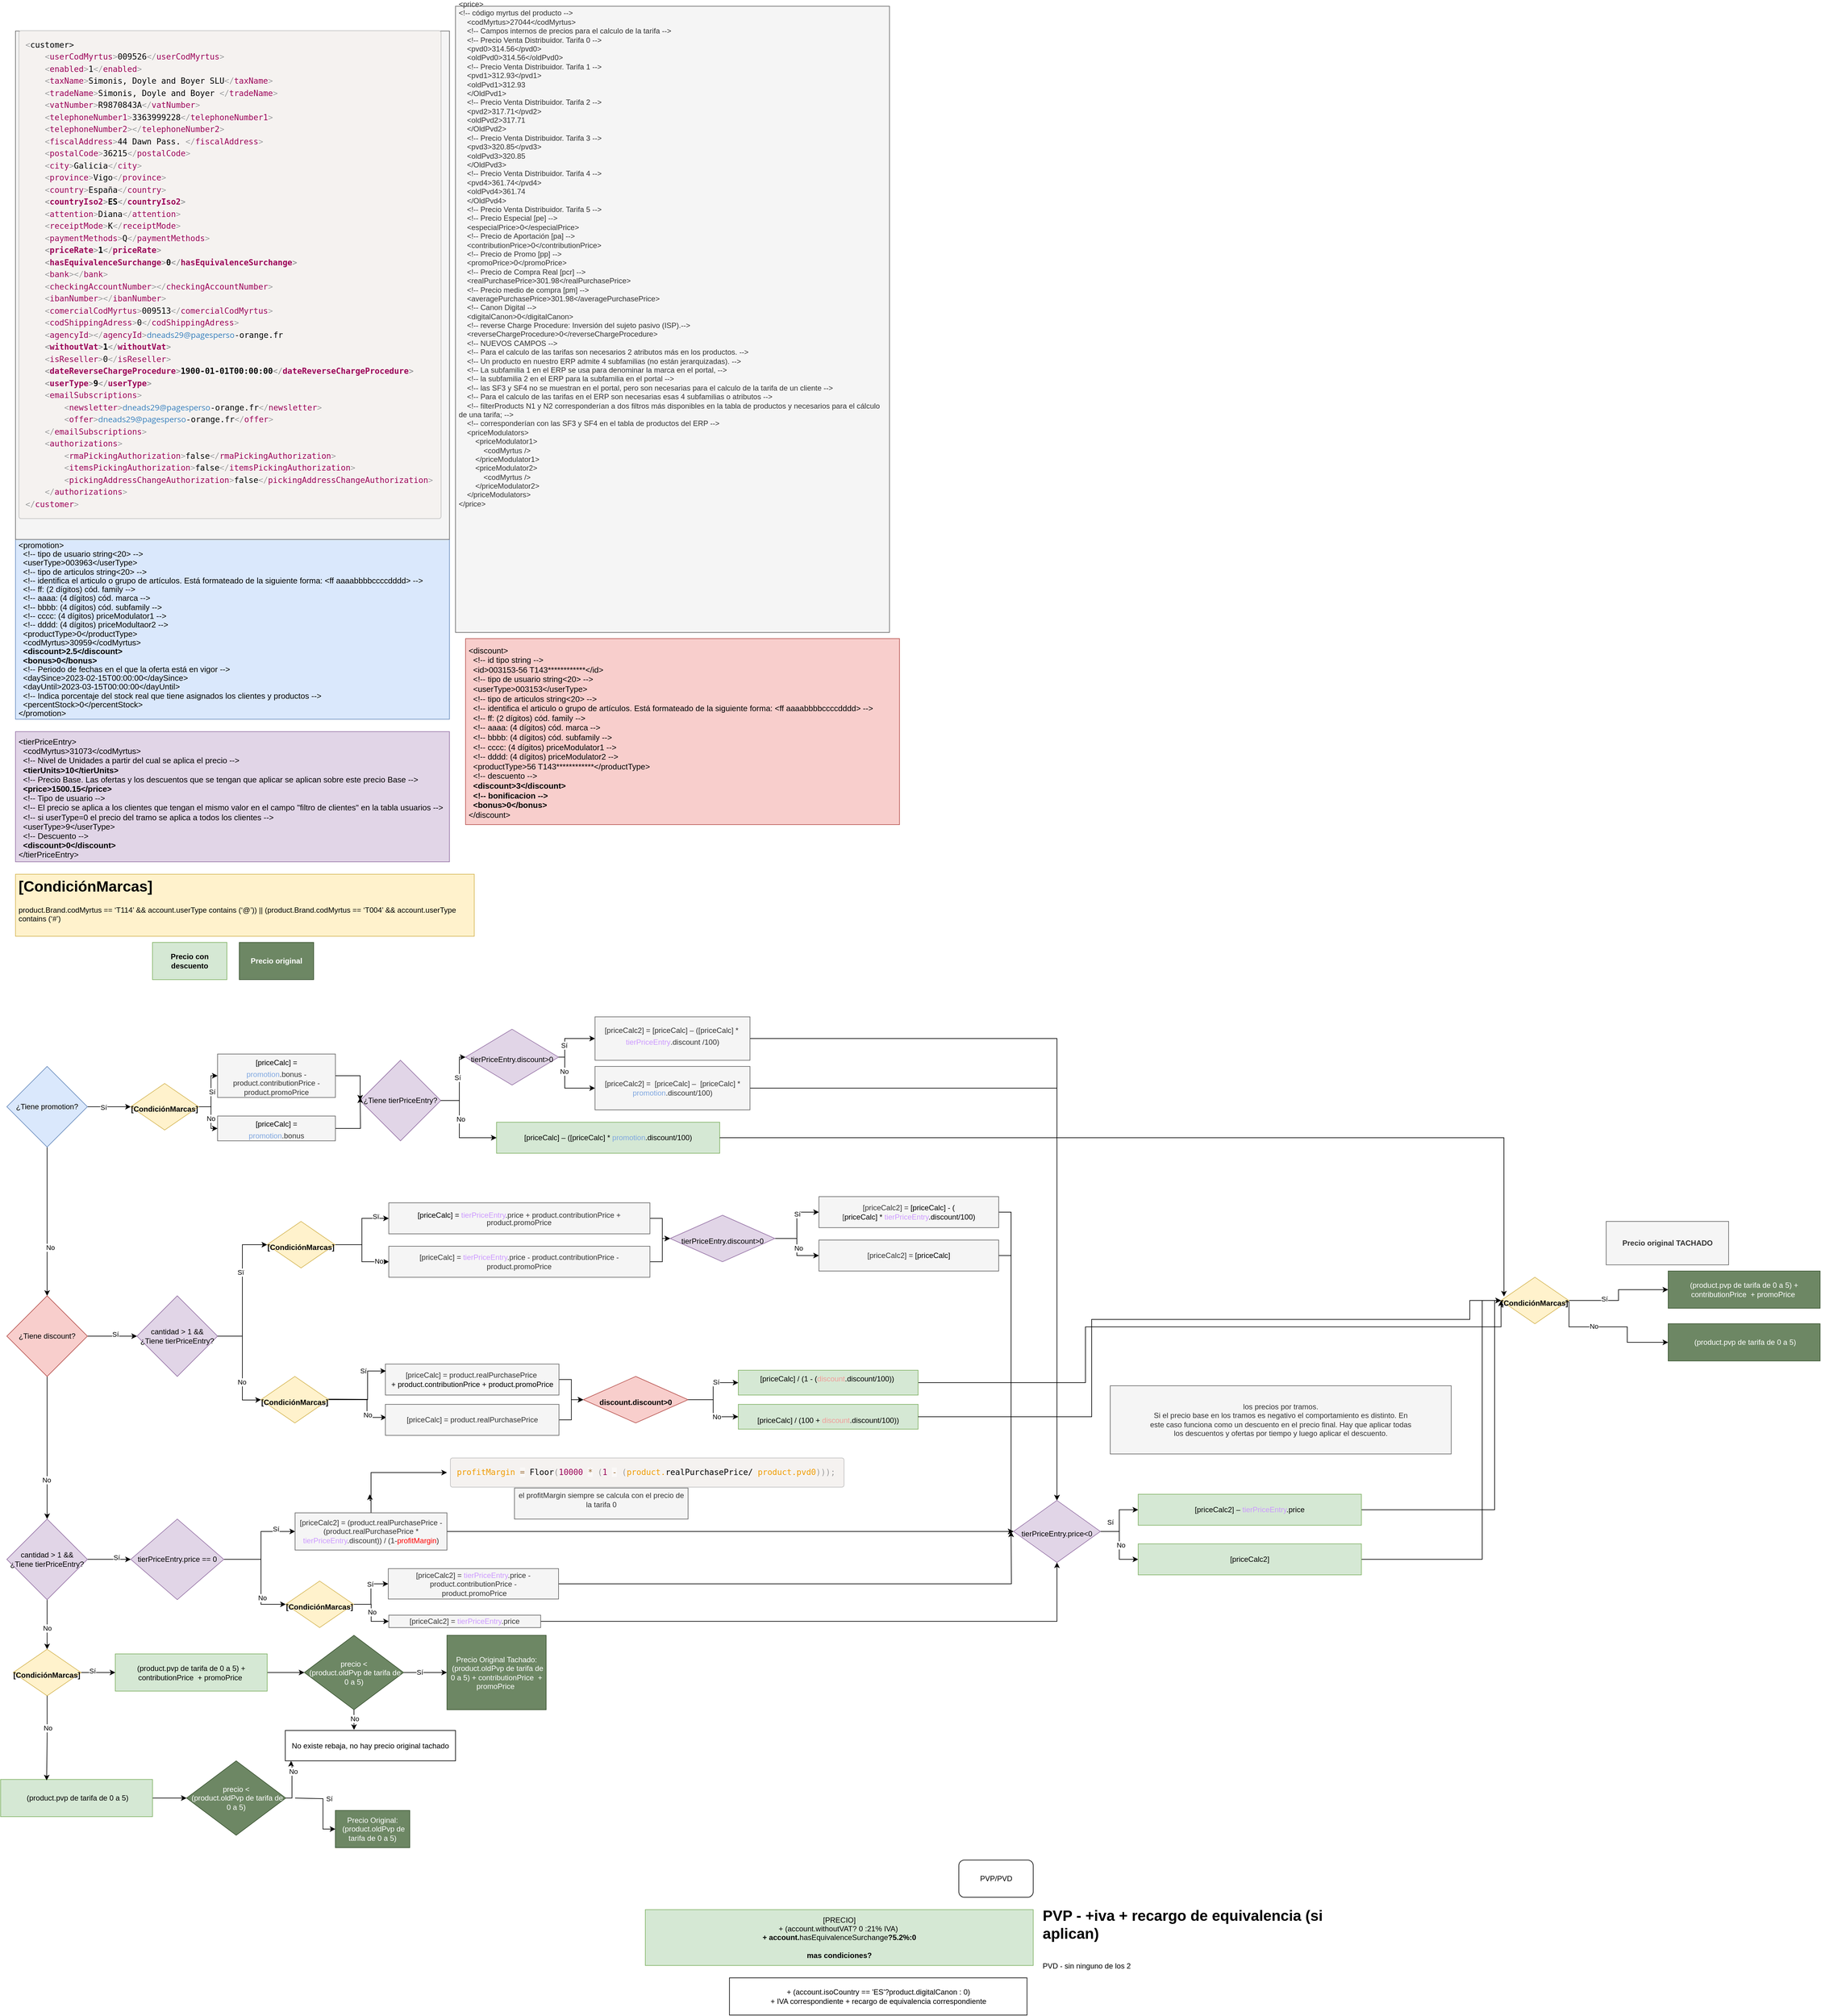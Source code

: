<mxfile version="22.1.11" type="github">
  <diagram name="Página-1" id="PQF2N1dxmj4FgFT-7-pj">
    <mxGraphModel dx="869" dy="2785" grid="1" gridSize="10" guides="1" tooltips="1" connect="1" arrows="1" fold="1" page="1" pageScale="1" pageWidth="827" pageHeight="1169" math="0" shadow="0">
      <root>
        <mxCell id="0" />
        <mxCell id="1" parent="0" />
        <mxCell id="7oDzX8excqVwqOyNnf67-12" value="[priceCalc]&lt;span style=&quot;background-color: initial;&quot;&gt;&amp;nbsp;– ([priceCalc]&amp;nbsp;* &lt;/span&gt;&lt;font style=&quot;background-color: initial;&quot; color=&quot;#7ea6e0&quot;&gt;promotion&lt;/font&gt;&lt;span style=&quot;background-color: initial;&quot;&gt;.discount/100)&lt;/span&gt;" style="whiteSpace=wrap;html=1;fillColor=#d5e8d4;strokeColor=#82b366;" parent="1" vertex="1">
          <mxGeometry x="820" y="-60" width="360" height="50" as="geometry" />
        </mxCell>
        <mxCell id="7oDzX8excqVwqOyNnf67-49" value="" style="edgeStyle=orthogonalEdgeStyle;rounded=0;orthogonalLoop=1;jettySize=auto;html=1;" parent="1" source="7oDzX8excqVwqOyNnf67-22" target="7oDzX8excqVwqOyNnf67-48" edge="1">
          <mxGeometry relative="1" as="geometry" />
        </mxCell>
        <mxCell id="7oDzX8excqVwqOyNnf67-50" value="No" style="edgeLabel;html=1;align=center;verticalAlign=middle;resizable=0;points=[];" parent="7oDzX8excqVwqOyNnf67-49" vertex="1" connectable="0">
          <mxGeometry x="0.35" y="5" relative="1" as="geometry">
            <mxPoint as="offset" />
          </mxGeometry>
        </mxCell>
        <mxCell id="yF8zC-Vedh16o82l2wIE-107" style="edgeStyle=orthogonalEdgeStyle;rounded=0;orthogonalLoop=1;jettySize=auto;html=1;entryX=0;entryY=0.5;entryDx=0;entryDy=0;" parent="1" source="7oDzX8excqVwqOyNnf67-22" target="yF8zC-Vedh16o82l2wIE-98" edge="1">
          <mxGeometry relative="1" as="geometry" />
        </mxCell>
        <mxCell id="yF8zC-Vedh16o82l2wIE-108" value="Sí" style="edgeLabel;html=1;align=center;verticalAlign=middle;resizable=0;points=[];" parent="yF8zC-Vedh16o82l2wIE-107" vertex="1" connectable="0">
          <mxGeometry x="-0.262" y="-1" relative="1" as="geometry">
            <mxPoint as="offset" />
          </mxGeometry>
        </mxCell>
        <mxCell id="7oDzX8excqVwqOyNnf67-22" value="¿Tiene promotion?" style="rhombus;whiteSpace=wrap;html=1;fillColor=#dae8fc;strokeColor=#6c8ebf;" parent="1" vertex="1">
          <mxGeometry x="30" y="-150" width="130" height="130" as="geometry" />
        </mxCell>
        <mxCell id="yF8zC-Vedh16o82l2wIE-120" style="edgeStyle=orthogonalEdgeStyle;rounded=0;orthogonalLoop=1;jettySize=auto;html=1;exitX=1;exitY=0.5;exitDx=0;exitDy=0;entryX=0;entryY=0.5;entryDx=0;entryDy=0;" parent="1" source="7oDzX8excqVwqOyNnf67-28" target="yF8zC-Vedh16o82l2wIE-119" edge="1">
          <mxGeometry relative="1" as="geometry">
            <Array as="points">
              <mxPoint x="760" y="-95" />
              <mxPoint x="760" y="-165" />
            </Array>
          </mxGeometry>
        </mxCell>
        <mxCell id="yF8zC-Vedh16o82l2wIE-121" value="Sí" style="edgeLabel;html=1;align=center;verticalAlign=middle;resizable=0;points=[];" parent="yF8zC-Vedh16o82l2wIE-120" vertex="1" connectable="0">
          <mxGeometry x="0.215" y="3" relative="1" as="geometry">
            <mxPoint as="offset" />
          </mxGeometry>
        </mxCell>
        <mxCell id="7oDzX8excqVwqOyNnf67-28" value="¿Tiene tierPriceEntry?" style="rhombus;whiteSpace=wrap;html=1;fillColor=#e1d5e7;strokeColor=#9673a6;" parent="1" vertex="1">
          <mxGeometry x="600" y="-160" width="130" height="130" as="geometry" />
        </mxCell>
        <mxCell id="7oDzX8excqVwqOyNnf67-31" value="&lt;h1&gt;[CondiciónMarcas]&lt;/h1&gt;&lt;p&gt;product.Brand.codMyrtus == ‘T114’ &amp;amp;&amp;amp; account.userType contains (‘@’)) || (product.Brand.codMyrtus == ‘T004’ &amp;amp;&amp;amp; account.userType contains (‘#’)&lt;br&gt;&lt;/p&gt;" style="text;html=1;strokeColor=#d6b656;fillColor=#fff2cc;spacing=5;spacingTop=-20;whiteSpace=wrap;overflow=hidden;rounded=0;" parent="1" vertex="1">
          <mxGeometry x="44" y="-460" width="740" height="100" as="geometry" />
        </mxCell>
        <mxCell id="7oDzX8excqVwqOyNnf67-52" value="" style="edgeStyle=orthogonalEdgeStyle;rounded=0;orthogonalLoop=1;jettySize=auto;html=1;entryX=0;entryY=0.5;entryDx=0;entryDy=0;" parent="1" source="7oDzX8excqVwqOyNnf67-48" target="yF8zC-Vedh16o82l2wIE-6" edge="1">
          <mxGeometry relative="1" as="geometry">
            <mxPoint x="230" y="285" as="targetPoint" />
          </mxGeometry>
        </mxCell>
        <mxCell id="7oDzX8excqVwqOyNnf67-56" value="Sí" style="edgeLabel;html=1;align=center;verticalAlign=middle;resizable=0;points=[];" parent="7oDzX8excqVwqOyNnf67-52" vertex="1" connectable="0">
          <mxGeometry x="0.125" y="3" relative="1" as="geometry">
            <mxPoint as="offset" />
          </mxGeometry>
        </mxCell>
        <mxCell id="yF8zC-Vedh16o82l2wIE-65" style="edgeStyle=orthogonalEdgeStyle;rounded=0;orthogonalLoop=1;jettySize=auto;html=1;" parent="1" source="7oDzX8excqVwqOyNnf67-48" target="yF8zC-Vedh16o82l2wIE-64" edge="1">
          <mxGeometry relative="1" as="geometry" />
        </mxCell>
        <mxCell id="yF8zC-Vedh16o82l2wIE-66" value="No" style="edgeLabel;html=1;align=center;verticalAlign=middle;resizable=0;points=[];" parent="yF8zC-Vedh16o82l2wIE-65" vertex="1" connectable="0">
          <mxGeometry x="0.45" y="-1" relative="1" as="geometry">
            <mxPoint as="offset" />
          </mxGeometry>
        </mxCell>
        <mxCell id="7oDzX8excqVwqOyNnf67-48" value="¿Tiene discount?" style="rhombus;whiteSpace=wrap;html=1;fillColor=#f8cecc;strokeColor=#b85450;" parent="1" vertex="1">
          <mxGeometry x="30" y="220" width="130" height="130" as="geometry" />
        </mxCell>
        <mxCell id="AInUMjwD0sa7yeV-oxsL-48" style="edgeStyle=orthogonalEdgeStyle;rounded=0;orthogonalLoop=1;jettySize=auto;html=1;entryX=0;entryY=0.5;entryDx=0;entryDy=0;" edge="1" parent="1" source="7oDzX8excqVwqOyNnf67-53" target="AInUMjwD0sa7yeV-oxsL-20">
          <mxGeometry relative="1" as="geometry" />
        </mxCell>
        <mxCell id="7oDzX8excqVwqOyNnf67-53" value="(product.pvp de tarifa de 0 a 5) + contributionPrice&amp;nbsp; + promoPrice&amp;nbsp;" style="whiteSpace=wrap;html=1;fillColor=#d5e8d4;strokeColor=#82b366;" parent="1" vertex="1">
          <mxGeometry x="205" y="797.5" width="245" height="60" as="geometry" />
        </mxCell>
        <mxCell id="yF8zC-Vedh16o82l2wIE-1" value="&lt;h1 style=&quot;line-height: 50%; font-size: 13px;&quot;&gt;&lt;font style=&quot;font-size: 13px;&quot;&gt;&lt;br&gt;&lt;/font&gt;&lt;/h1&gt;&lt;div style=&quot;line-height: 50%; font-size: 13px;&quot;&gt;&lt;font style=&quot;font-size: 13px;&quot;&gt;&amp;lt;tierPriceEntry&amp;gt;&lt;/font&gt;&lt;/div&gt;&lt;h1 style=&quot;line-height: 50%; font-size: 13px;&quot;&gt;&lt;span style=&quot;font-weight: 400;&quot;&gt;&lt;font style=&quot;font-size: 13px;&quot;&gt;&amp;nbsp; &amp;lt;codMyrtus&amp;gt;31073&amp;lt;/codMyrtus&amp;gt;&lt;/font&gt;&lt;/span&gt;&lt;/h1&gt;&lt;h1 style=&quot;line-height: 50%; font-size: 13px;&quot;&gt;&lt;span style=&quot;font-weight: 400;&quot;&gt;&lt;font style=&quot;font-size: 13px;&quot;&gt;&amp;nbsp; &amp;lt;!-- Nivel de Unidades a partir del cual se aplica el precio --&amp;gt;&lt;/font&gt;&lt;/span&gt;&lt;/h1&gt;&lt;h1 style=&quot;line-height: 50%; font-size: 13px;&quot;&gt;&lt;font style=&quot;font-size: 13px;&quot;&gt;&amp;nbsp; &amp;lt;tierUnits&amp;gt;10&amp;lt;/tierUnits&amp;gt;&lt;/font&gt;&lt;/h1&gt;&lt;h1 style=&quot;line-height: 50%; font-size: 13px;&quot;&gt;&lt;span style=&quot;font-weight: 400;&quot;&gt;&lt;font style=&quot;font-size: 13px;&quot;&gt;&amp;nbsp; &amp;lt;!-- Precio Base. Las ofertas y los descuentos que se tengan que aplicar se aplican sobre este precio Base --&amp;gt;&lt;/font&gt;&lt;/span&gt;&lt;/h1&gt;&lt;h1 style=&quot;line-height: 50%; font-size: 13px;&quot;&gt;&lt;font style=&quot;font-size: 13px;&quot;&gt;&amp;nbsp; &amp;lt;price&amp;gt;1500.15&amp;lt;/price&amp;gt;&lt;/font&gt;&lt;/h1&gt;&lt;h1 style=&quot;line-height: 50%; font-size: 13px;&quot;&gt;&lt;span style=&quot;font-weight: 400;&quot;&gt;&lt;font style=&quot;font-size: 13px;&quot;&gt;&amp;nbsp; &amp;lt;!-- Tipo de usuario --&amp;gt;&lt;/font&gt;&lt;/span&gt;&lt;/h1&gt;&lt;h1 style=&quot;line-height: 50%; font-size: 13px;&quot;&gt;&lt;span style=&quot;font-weight: 400;&quot;&gt;&lt;font style=&quot;font-size: 13px;&quot;&gt;&amp;nbsp; &amp;lt;!-- El precio se aplica a los clientes que tengan el mismo valor en el campo &quot;filtro de clientes&quot; en la tabla usuarios --&amp;gt;&lt;/font&gt;&lt;/span&gt;&lt;/h1&gt;&lt;h1 style=&quot;line-height: 50%; font-size: 13px;&quot;&gt;&lt;span style=&quot;font-weight: 400;&quot;&gt;&lt;font style=&quot;font-size: 13px;&quot;&gt;&amp;nbsp; &amp;lt;!-- si userType=0 el precio del tramo se aplica a todos los clientes --&amp;gt;&lt;/font&gt;&lt;/span&gt;&lt;/h1&gt;&lt;h1 style=&quot;line-height: 50%; font-size: 13px;&quot;&gt;&lt;span style=&quot;font-weight: 400;&quot;&gt;&lt;font style=&quot;font-size: 13px;&quot;&gt;&amp;nbsp; &amp;lt;userType&amp;gt;9&amp;lt;/userType&amp;gt;&lt;/font&gt;&lt;/span&gt;&lt;/h1&gt;&lt;h1 style=&quot;line-height: 50%; font-size: 13px;&quot;&gt;&lt;span style=&quot;font-weight: 400;&quot;&gt;&lt;font style=&quot;font-size: 13px;&quot;&gt;&amp;nbsp; &amp;lt;!-- Descuento --&amp;gt;&lt;/font&gt;&lt;/span&gt;&lt;/h1&gt;&lt;h1 style=&quot;line-height: 50%; font-size: 13px;&quot;&gt;&lt;font style=&quot;font-size: 13px;&quot;&gt;&amp;nbsp; &amp;lt;discount&amp;gt;0&amp;lt;/discount&amp;gt;&lt;/font&gt;&lt;/h1&gt;&lt;h1 style=&quot;line-height: 50%; font-size: 13px;&quot;&gt;&lt;span style=&quot;font-weight: 400;&quot;&gt;&lt;font style=&quot;font-size: 13px;&quot;&gt;&amp;lt;/tierPriceEntry&amp;gt;&lt;/font&gt;&lt;/span&gt;&lt;/h1&gt;&lt;div style=&quot;line-height: 50%; font-size: 13px;&quot;&gt;&lt;br&gt;&lt;/div&gt;" style="text;html=1;strokeColor=#9673a6;fillColor=#e1d5e7;spacing=5;spacingTop=-20;whiteSpace=wrap;overflow=hidden;rounded=0;" parent="1" vertex="1">
          <mxGeometry x="44" y="-690" width="700" height="210" as="geometry" />
        </mxCell>
        <mxCell id="yF8zC-Vedh16o82l2wIE-2" value="&lt;h1 style=&quot;font-size: 13px; line-height: 10%;&quot;&gt;&lt;span style=&quot;background-color: initial; font-weight: normal;&quot;&gt;&lt;br&gt;&lt;/span&gt;&lt;/h1&gt;&lt;h1 style=&quot;font-size: 13px; line-height: 10%;&quot;&gt;&lt;span style=&quot;background-color: initial; font-weight: normal;&quot;&gt;&amp;lt;promotion&amp;gt;&lt;/span&gt;&lt;br&gt;&lt;/h1&gt;&lt;p style=&quot;font-size: 13px; line-height: 10%;&quot;&gt;&lt;font style=&quot;font-size: 13px;&quot;&gt;&amp;nbsp; &amp;lt;!-- tipo de usuario string&amp;lt;20&amp;gt; --&amp;gt;&lt;/font&gt;&lt;/p&gt;&lt;p style=&quot;font-size: 13px; line-height: 10%;&quot;&gt;&lt;font style=&quot;font-size: 13px;&quot;&gt;&amp;nbsp; &amp;lt;userType&amp;gt;003963&amp;lt;/userType&amp;gt;&lt;/font&gt;&lt;/p&gt;&lt;p style=&quot;font-size: 13px; line-height: 10%;&quot;&gt;&lt;font style=&quot;font-size: 13px;&quot;&gt;&amp;nbsp; &amp;lt;!-- tipo de articulos string&amp;lt;20&amp;gt; --&amp;gt;&lt;/font&gt;&lt;/p&gt;&lt;p style=&quot;font-size: 13px; line-height: 10%;&quot;&gt;&lt;font style=&quot;font-size: 13px;&quot;&gt;&amp;nbsp; &amp;lt;!-- identifica el articulo o grupo de artículos. Está formateado de la siguiente forma: &amp;lt;ff aaaabbbbccccdddd&amp;gt; --&amp;gt;&lt;/font&gt;&lt;/p&gt;&lt;p style=&quot;font-size: 13px; line-height: 10%;&quot;&gt;&lt;font style=&quot;font-size: 13px;&quot;&gt;&amp;nbsp; &amp;lt;!-- ff: (2 dígitos) cód. family --&amp;gt;&lt;/font&gt;&lt;/p&gt;&lt;p style=&quot;font-size: 13px; line-height: 10%;&quot;&gt;&lt;font style=&quot;font-size: 13px;&quot;&gt;&amp;nbsp; &amp;lt;!-- aaaa: (4 dígitos) cód. marca --&amp;gt;&lt;/font&gt;&lt;/p&gt;&lt;p style=&quot;font-size: 13px; line-height: 10%;&quot;&gt;&lt;font style=&quot;font-size: 13px;&quot;&gt;&amp;nbsp; &amp;lt;!-- bbbb: (4 dígitos) cód. subfamily --&amp;gt;&lt;/font&gt;&lt;/p&gt;&lt;p style=&quot;font-size: 13px; line-height: 10%;&quot;&gt;&lt;font style=&quot;font-size: 13px;&quot;&gt;&amp;nbsp; &amp;lt;!-- cccc: (4 dígitos) priceModulator1 --&amp;gt;&lt;/font&gt;&lt;/p&gt;&lt;p style=&quot;font-size: 13px; line-height: 10%;&quot;&gt;&lt;font style=&quot;font-size: 13px;&quot;&gt;&amp;nbsp; &amp;lt;!-- dddd: (4 dígitos) priceModultaor2 --&amp;gt;&lt;/font&gt;&lt;/p&gt;&lt;p style=&quot;font-size: 13px; line-height: 10%;&quot;&gt;&lt;font style=&quot;font-size: 13px;&quot;&gt;&amp;nbsp; &amp;lt;productType&amp;gt;0&amp;lt;/productType&amp;gt;&lt;/font&gt;&lt;/p&gt;&lt;p style=&quot;font-size: 13px; line-height: 10%;&quot;&gt;&lt;font style=&quot;font-size: 13px;&quot;&gt;&amp;nbsp; &amp;lt;codMyrtus&amp;gt;30959&amp;lt;/codMyrtus&amp;gt;&lt;/font&gt;&lt;/p&gt;&lt;p style=&quot;font-size: 13px; line-height: 10%;&quot;&gt;&lt;font style=&quot;font-size: 13px;&quot;&gt;&lt;b&gt;&amp;nbsp; &amp;lt;discount&amp;gt;2.5&amp;lt;/discount&amp;gt;&lt;/b&gt;&lt;/font&gt;&lt;/p&gt;&lt;p style=&quot;font-size: 13px; line-height: 10%;&quot;&gt;&lt;font style=&quot;font-size: 13px;&quot;&gt;&lt;b&gt;&amp;nbsp; &amp;lt;bonus&amp;gt;0&amp;lt;/bonus&amp;gt;&lt;/b&gt;&lt;/font&gt;&lt;/p&gt;&lt;p style=&quot;font-size: 13px; line-height: 10%;&quot;&gt;&lt;font style=&quot;font-size: 13px;&quot;&gt;&amp;nbsp; &amp;lt;!-- Periodo de fechas en el que la oferta está en vigor --&amp;gt;&lt;/font&gt;&lt;/p&gt;&lt;p style=&quot;font-size: 13px; line-height: 10%;&quot;&gt;&lt;font style=&quot;font-size: 13px;&quot;&gt;&amp;nbsp; &amp;lt;daySince&amp;gt;2023-02-15T00:00:00&amp;lt;/daySince&amp;gt;&lt;/font&gt;&lt;/p&gt;&lt;p style=&quot;font-size: 13px; line-height: 10%;&quot;&gt;&lt;font style=&quot;font-size: 13px;&quot;&gt;&amp;nbsp; &amp;lt;dayUntil&amp;gt;2023-03-15T00:00:00&amp;lt;/dayUntil&amp;gt;&lt;/font&gt;&lt;/p&gt;&lt;p style=&quot;font-size: 13px; line-height: 10%;&quot;&gt;&lt;font style=&quot;font-size: 13px;&quot;&gt;&amp;nbsp; &amp;lt;!-- Indica porcentaje del stock real que tiene asignados los clientes y productos --&amp;gt;&lt;/font&gt;&lt;/p&gt;&lt;p style=&quot;font-size: 13px; line-height: 10%;&quot;&gt;&lt;font style=&quot;font-size: 13px;&quot;&gt;&amp;nbsp; &amp;lt;percentStock&amp;gt;0&amp;lt;/percentStock&amp;gt;&lt;/font&gt;&lt;/p&gt;&lt;p style=&quot;font-size: 13px; line-height: 10%;&quot;&gt;&lt;font style=&quot;font-size: 13px;&quot;&gt;&amp;lt;/promotion&amp;gt;&lt;/font&gt;&lt;/p&gt;&lt;div style=&quot;font-size: 13px; line-height: 10%;&quot;&gt;&lt;br&gt;&lt;/div&gt;" style="text;html=1;strokeColor=#6c8ebf;fillColor=#dae8fc;spacing=5;spacingTop=-20;whiteSpace=wrap;overflow=hidden;rounded=0;" parent="1" vertex="1">
          <mxGeometry x="44" y="-1000" width="700" height="290" as="geometry" />
        </mxCell>
        <mxCell id="yF8zC-Vedh16o82l2wIE-3" value="&lt;h1 style=&quot;line-height: 20%; font-size: 13px;&quot;&gt;&lt;p class=&quot;MsoNormal&quot;&gt;&lt;span style=&quot;font-weight: normal;&quot;&gt;&lt;br&gt;&lt;/span&gt;&lt;/p&gt;&lt;p class=&quot;MsoNormal&quot;&gt;&lt;span style=&quot;font-weight: normal;&quot;&gt;&amp;lt;discount&amp;gt;&lt;/span&gt;&lt;/p&gt;&lt;p class=&quot;MsoNormal&quot;&gt;&lt;span style=&quot;font-weight: normal;&quot;&gt;&amp;nbsp; &amp;lt;!-- id tipo string --&amp;gt;&lt;/span&gt;&lt;/p&gt;&lt;p class=&quot;MsoNormal&quot;&gt;&lt;span style=&quot;font-weight: normal;&quot;&gt;&amp;nbsp; &amp;lt;id&amp;gt;003153-56 T143************&amp;lt;/id&amp;gt;&lt;/span&gt;&lt;/p&gt;&lt;p class=&quot;MsoNormal&quot;&gt;&lt;span style=&quot;font-weight: normal;&quot;&gt;&amp;nbsp; &amp;lt;!-- tipo de usuario string&amp;lt;20&amp;gt; --&amp;gt;&lt;/span&gt;&lt;/p&gt;&lt;p class=&quot;MsoNormal&quot;&gt;&lt;span style=&quot;font-weight: normal;&quot;&gt;&amp;nbsp; &amp;lt;userType&amp;gt;003153&amp;lt;/userType&amp;gt;&lt;/span&gt;&lt;/p&gt;&lt;p class=&quot;MsoNormal&quot;&gt;&lt;span style=&quot;font-weight: normal;&quot;&gt;&amp;nbsp; &amp;lt;!-- tipo de articulos string&amp;lt;20&amp;gt; --&amp;gt;&lt;/span&gt;&lt;/p&gt;&lt;p class=&quot;MsoNormal&quot;&gt;&lt;span style=&quot;font-weight: normal;&quot;&gt;&amp;nbsp; &amp;lt;!-- identifica el articulo o grupo de artículos. Está formateado de la siguiente forma: &amp;lt;ff aaaabbbbccccdddd&amp;gt; --&amp;gt;&lt;/span&gt;&lt;/p&gt;&lt;p class=&quot;MsoNormal&quot;&gt;&lt;span style=&quot;font-weight: normal;&quot;&gt;&amp;nbsp; &amp;lt;!-- ff: (2 dígitos) cód. family --&amp;gt;&lt;/span&gt;&lt;/p&gt;&lt;p class=&quot;MsoNormal&quot;&gt;&lt;span style=&quot;font-weight: normal;&quot;&gt;&amp;nbsp; &amp;lt;!-- aaaa: (4 dígitos) cód. marca --&amp;gt;&lt;/span&gt;&lt;/p&gt;&lt;p class=&quot;MsoNormal&quot;&gt;&lt;span style=&quot;font-weight: normal;&quot;&gt;&amp;nbsp; &amp;lt;!-- bbbb: (4 dígitos) cód. subfamily --&amp;gt;&lt;/span&gt;&lt;/p&gt;&lt;p class=&quot;MsoNormal&quot;&gt;&lt;span style=&quot;font-weight: normal;&quot;&gt;&amp;nbsp; &amp;lt;!-- cccc: (4 dígitos) priceModulator1 --&amp;gt;&lt;/span&gt;&lt;/p&gt;&lt;p class=&quot;MsoNormal&quot;&gt;&lt;span style=&quot;font-weight: normal;&quot;&gt;&amp;nbsp; &amp;lt;!-- dddd: (4 dígitos) priceModulator2 --&amp;gt;&lt;/span&gt;&lt;/p&gt;&lt;p class=&quot;MsoNormal&quot;&gt;&lt;span style=&quot;font-weight: normal;&quot;&gt;&amp;nbsp; &amp;lt;productType&amp;gt;56 T143************&amp;lt;/productType&amp;gt;&lt;/span&gt;&lt;/p&gt;&lt;p class=&quot;MsoNormal&quot;&gt;&lt;span style=&quot;font-weight: normal;&quot;&gt;&amp;nbsp; &amp;lt;!-- descuento --&amp;gt;&lt;/span&gt;&lt;/p&gt;&lt;p class=&quot;MsoNormal&quot;&gt;&lt;span style=&quot;font-weight: normal;&quot;&gt;&amp;nbsp;&lt;/span&gt; &amp;lt;discount&amp;gt;3&amp;lt;/discount&amp;gt;&lt;/p&gt;&lt;p class=&quot;MsoNormal&quot;&gt;&amp;nbsp; &amp;lt;!-- bonificacion --&amp;gt;&lt;/p&gt;&lt;p class=&quot;MsoNormal&quot;&gt;&amp;nbsp; &amp;lt;bonus&amp;gt;0&amp;lt;/bonus&amp;gt;&lt;/p&gt;&lt;p class=&quot;MsoNormal&quot;&gt;&lt;span style=&quot;font-weight: normal;&quot;&gt;&amp;lt;/discount&amp;gt;&lt;/span&gt;&lt;/p&gt;&lt;div&gt;&lt;br&gt;&lt;/div&gt;&lt;/h1&gt;" style="text;html=1;strokeColor=#b85450;fillColor=#f8cecc;spacing=5;spacingTop=-20;whiteSpace=wrap;overflow=hidden;rounded=0;" parent="1" vertex="1">
          <mxGeometry x="770" y="-840" width="700" height="300" as="geometry" />
        </mxCell>
        <mxCell id="yF8zC-Vedh16o82l2wIE-44" style="edgeStyle=orthogonalEdgeStyle;rounded=0;orthogonalLoop=1;jettySize=auto;html=1;entryX=0;entryY=0.5;entryDx=0;entryDy=0;" parent="1" source="yF8zC-Vedh16o82l2wIE-6" target="yF8zC-Vedh16o82l2wIE-46" edge="1">
          <mxGeometry relative="1" as="geometry">
            <mxPoint x="443.16" y="157.5" as="targetPoint" />
          </mxGeometry>
        </mxCell>
        <mxCell id="yF8zC-Vedh16o82l2wIE-45" value="Sï" style="edgeLabel;html=1;align=center;verticalAlign=middle;resizable=0;points=[];" parent="yF8zC-Vedh16o82l2wIE-44" vertex="1" connectable="0">
          <mxGeometry x="0.262" y="3" relative="1" as="geometry">
            <mxPoint as="offset" />
          </mxGeometry>
        </mxCell>
        <mxCell id="yF8zC-Vedh16o82l2wIE-6" value="cantidad &amp;gt; 1 &amp;amp;&amp;amp;&lt;br&gt;¿Tiene tierPriceEntry?" style="rhombus;whiteSpace=wrap;html=1;fillColor=#e1d5e7;strokeColor=#9673a6;" parent="1" vertex="1">
          <mxGeometry x="240" y="220" width="130" height="130" as="geometry" />
        </mxCell>
        <mxCell id="AInUMjwD0sa7yeV-oxsL-43" style="edgeStyle=orthogonalEdgeStyle;rounded=0;orthogonalLoop=1;jettySize=auto;html=1;entryX=0;entryY=0.5;entryDx=0;entryDy=0;" edge="1" parent="1" source="yF8zC-Vedh16o82l2wIE-9" target="AInUMjwD0sa7yeV-oxsL-36">
          <mxGeometry relative="1" as="geometry">
            <Array as="points">
              <mxPoint x="1770" y="360" />
              <mxPoint x="1770" y="270" />
              <mxPoint x="2440" y="270" />
            </Array>
          </mxGeometry>
        </mxCell>
        <mxCell id="yF8zC-Vedh16o82l2wIE-9" value="[priceCalc] / (1 - (&lt;font color=&quot;#f19c99&quot;&gt;discount&lt;/font&gt;.discount/100))&amp;nbsp;&lt;p style=&quot;border-color: var(--border-color); line-height: 0px;&quot; class=&quot;MsoNormal&quot;&gt;&lt;/p&gt;" style="whiteSpace=wrap;html=1;fillColor=#d5e8d4;strokeColor=#82b366;" parent="1" vertex="1">
          <mxGeometry x="1210" y="340" width="290" height="40" as="geometry" />
        </mxCell>
        <mxCell id="yF8zC-Vedh16o82l2wIE-28" style="edgeStyle=orthogonalEdgeStyle;rounded=0;orthogonalLoop=1;jettySize=auto;html=1;entryX=0.006;entryY=0.422;entryDx=0;entryDy=0;entryPerimeter=0;exitX=0.964;exitY=0.488;exitDx=0;exitDy=0;exitPerimeter=0;" parent="1" source="yF8zC-Vedh16o82l2wIE-17" target="yF8zC-Vedh16o82l2wIE-156" edge="1">
          <mxGeometry relative="1" as="geometry">
            <mxPoint x="510" y="387.5" as="sourcePoint" />
            <mxPoint x="639.51" y="452.5" as="targetPoint" />
            <Array as="points">
              <mxPoint x="561" y="387" />
              <mxPoint x="611" y="387" />
              <mxPoint x="611" y="416" />
            </Array>
          </mxGeometry>
        </mxCell>
        <mxCell id="yF8zC-Vedh16o82l2wIE-170" value="No" style="edgeLabel;html=1;align=center;verticalAlign=middle;resizable=0;points=[];" parent="yF8zC-Vedh16o82l2wIE-28" vertex="1" connectable="0">
          <mxGeometry x="0.434" y="1" relative="1" as="geometry">
            <mxPoint as="offset" />
          </mxGeometry>
        </mxCell>
        <mxCell id="yF8zC-Vedh16o82l2wIE-13" value="&lt;h1 style=&quot;border-color: var(--border-color); text-align: left;&quot;&gt;&lt;font style=&quot;font-size: 12px;&quot;&gt;discount.discount&amp;gt;0&lt;/font&gt;&lt;/h1&gt;" style="rhombus;whiteSpace=wrap;html=1;fillColor=#f8cecc;strokeColor=#b85450;" parent="1" vertex="1">
          <mxGeometry x="960" y="350" width="168.93" height="75" as="geometry" />
        </mxCell>
        <mxCell id="yF8zC-Vedh16o82l2wIE-14" style="edgeStyle=orthogonalEdgeStyle;rounded=0;orthogonalLoop=1;jettySize=auto;html=1;entryX=0;entryY=0.5;entryDx=0;entryDy=0;" parent="1" source="yF8zC-Vedh16o82l2wIE-6" target="yF8zC-Vedh16o82l2wIE-17" edge="1">
          <mxGeometry relative="1" as="geometry">
            <mxPoint x="440" y="400" as="targetPoint" />
            <Array as="points">
              <mxPoint x="410" y="285" />
              <mxPoint x="410" y="388" />
              <mxPoint x="430" y="388" />
            </Array>
          </mxGeometry>
        </mxCell>
        <mxCell id="yF8zC-Vedh16o82l2wIE-15" value="No" style="edgeLabel;html=1;align=center;verticalAlign=middle;resizable=0;points=[];" parent="yF8zC-Vedh16o82l2wIE-14" vertex="1" connectable="0">
          <mxGeometry x="0.311" y="-1" relative="1" as="geometry">
            <mxPoint as="offset" />
          </mxGeometry>
        </mxCell>
        <mxCell id="yF8zC-Vedh16o82l2wIE-163" style="edgeStyle=orthogonalEdgeStyle;rounded=0;orthogonalLoop=1;jettySize=auto;html=1;exitX=1;exitY=0.5;exitDx=0;exitDy=0;" parent="1" source="yF8zC-Vedh16o82l2wIE-13" target="yF8zC-Vedh16o82l2wIE-9" edge="1">
          <mxGeometry relative="1" as="geometry">
            <mxPoint x="1130" y="380" as="sourcePoint" />
          </mxGeometry>
        </mxCell>
        <mxCell id="yF8zC-Vedh16o82l2wIE-164" value="Sí" style="edgeLabel;html=1;align=center;verticalAlign=middle;resizable=0;points=[];" parent="yF8zC-Vedh16o82l2wIE-163" vertex="1" connectable="0">
          <mxGeometry x="0.335" y="1" relative="1" as="geometry">
            <mxPoint as="offset" />
          </mxGeometry>
        </mxCell>
        <mxCell id="yF8zC-Vedh16o82l2wIE-17" value="&lt;h1 style=&quot;border-color: var(--border-color); text-align: left;&quot;&gt;&lt;font style=&quot;font-size: 12px;&quot;&gt;[CondiciónMarcas]&lt;/font&gt;&lt;/h1&gt;" style="rhombus;whiteSpace=wrap;html=1;fillColor=#fff2cc;strokeColor=#d6b656;" parent="1" vertex="1">
          <mxGeometry x="440.0" y="350" width="109.29" height="75" as="geometry" />
        </mxCell>
        <mxCell id="yF8zC-Vedh16o82l2wIE-24" value="&lt;div&gt;&amp;lt;price&amp;gt;&lt;/div&gt;&lt;div&gt;&amp;lt;!-- código myrtus del producto --&amp;gt;&lt;span style=&quot;&quot;&gt;&lt;/span&gt;&lt;/div&gt;&lt;div&gt;&lt;span style=&quot;&quot;&gt;&lt;span style=&quot;&quot;&gt;&lt;span style=&quot;white-space: pre;&quot;&gt;&amp;nbsp;&amp;nbsp;&amp;nbsp;&amp;nbsp;&lt;/span&gt;&lt;/span&gt;&amp;lt;codMyrtus&amp;gt;27044&amp;lt;/codMyrtus&amp;gt;&lt;/span&gt;&lt;/div&gt;&lt;div&gt;&lt;span style=&quot;&quot;&gt;&lt;span style=&quot;&quot;&gt;&lt;span style=&quot;white-space: pre;&quot;&gt;&amp;nbsp;&amp;nbsp;&amp;nbsp;&amp;nbsp;&lt;/span&gt;&lt;/span&gt;&amp;lt;!-- Campos internos de precios para el calculo de la tarifa --&amp;gt;&lt;/span&gt;&lt;/div&gt;&lt;div&gt;&lt;span style=&quot;&quot;&gt;&lt;span style=&quot;&quot;&gt;&lt;span style=&quot;white-space: pre;&quot;&gt;&amp;nbsp;&amp;nbsp;&amp;nbsp;&amp;nbsp;&lt;/span&gt;&lt;/span&gt;&amp;lt;!-- Precio Venta Distribuidor. Tarifa 0 --&amp;gt;&lt;/span&gt;&lt;/div&gt;&lt;div&gt;&lt;span style=&quot;&quot;&gt;&lt;span style=&quot;&quot;&gt;&lt;span style=&quot;white-space: pre;&quot;&gt;&amp;nbsp;&amp;nbsp;&amp;nbsp;&amp;nbsp;&lt;/span&gt;&lt;/span&gt;&amp;lt;pvd0&amp;gt;314.56&amp;lt;/pvd0&amp;gt;&lt;/span&gt;&lt;/div&gt;&lt;div&gt;&lt;span style=&quot;&quot;&gt;&lt;span style=&quot;&quot;&gt;&lt;span style=&quot;white-space: pre;&quot;&gt;&amp;nbsp;&amp;nbsp;&amp;nbsp;&amp;nbsp;&lt;/span&gt;&lt;/span&gt;&amp;lt;oldPvd0&amp;gt;314.56&amp;lt;/oldPvd0&amp;gt;&lt;/span&gt;&lt;/div&gt;&lt;div&gt;&lt;span style=&quot;&quot;&gt;&lt;span style=&quot;&quot;&gt;&lt;span style=&quot;white-space: pre;&quot;&gt;&amp;nbsp;&amp;nbsp;&amp;nbsp;&amp;nbsp;&lt;/span&gt;&lt;/span&gt;&amp;lt;!-- Precio Venta Distribuidor. Tarifa 1 --&amp;gt;&lt;/span&gt;&lt;/div&gt;&lt;div&gt;&lt;span style=&quot;&quot;&gt;&lt;span style=&quot;&quot;&gt;&lt;span style=&quot;white-space: pre;&quot;&gt;&amp;nbsp;&amp;nbsp;&amp;nbsp;&amp;nbsp;&lt;/span&gt;&lt;/span&gt;&amp;lt;pvd1&amp;gt;312.93&amp;lt;/pvd1&amp;gt;&lt;/span&gt;&lt;/div&gt;&lt;div&gt;&lt;span style=&quot;&quot;&gt;&lt;span style=&quot;&quot;&gt;&lt;span style=&quot;white-space: pre;&quot;&gt;&amp;nbsp;&amp;nbsp;&amp;nbsp;&amp;nbsp;&lt;/span&gt;&lt;/span&gt;&amp;lt;oldPvd1&amp;gt;312.93&lt;/span&gt;&lt;/div&gt;&lt;div&gt;&lt;span style=&quot;&quot;&gt;&lt;span style=&quot;&quot;&gt;&lt;span style=&quot;white-space: pre;&quot;&gt;&amp;nbsp;&amp;nbsp;&amp;nbsp;&amp;nbsp;&lt;/span&gt;&lt;/span&gt;&amp;lt;/OldPvd1&amp;gt;&lt;/span&gt;&lt;/div&gt;&lt;div&gt;&lt;span style=&quot;&quot;&gt;&lt;span style=&quot;&quot;&gt;&lt;span style=&quot;white-space: pre;&quot;&gt;&amp;nbsp;&amp;nbsp;&amp;nbsp;&amp;nbsp;&lt;/span&gt;&lt;/span&gt;&amp;lt;!-- Precio Venta Distribuidor. Tarifa 2 --&amp;gt;&lt;/span&gt;&lt;/div&gt;&lt;div&gt;&lt;span style=&quot;&quot;&gt;&lt;span style=&quot;&quot;&gt;&lt;span style=&quot;white-space: pre;&quot;&gt;&amp;nbsp;&amp;nbsp;&amp;nbsp;&amp;nbsp;&lt;/span&gt;&lt;/span&gt;&amp;lt;pvd2&amp;gt;317.71&amp;lt;/pvd2&amp;gt;&lt;/span&gt;&lt;/div&gt;&lt;div&gt;&lt;span style=&quot;&quot;&gt;&lt;span style=&quot;&quot;&gt;&lt;span style=&quot;white-space: pre;&quot;&gt;&amp;nbsp;&amp;nbsp;&amp;nbsp;&amp;nbsp;&lt;/span&gt;&lt;/span&gt;&amp;lt;oldPvd2&amp;gt;317.71&lt;/span&gt;&lt;/div&gt;&lt;div&gt;&lt;span style=&quot;&quot;&gt;&lt;span style=&quot;&quot;&gt;&lt;span style=&quot;white-space: pre;&quot;&gt;&amp;nbsp;&amp;nbsp;&amp;nbsp;&amp;nbsp;&lt;/span&gt;&lt;/span&gt;&amp;lt;/OldPvd2&amp;gt;&lt;/span&gt;&lt;/div&gt;&lt;div&gt;&lt;span style=&quot;&quot;&gt;&lt;span style=&quot;&quot;&gt;&lt;span style=&quot;white-space: pre;&quot;&gt;&amp;nbsp;&amp;nbsp;&amp;nbsp;&amp;nbsp;&lt;/span&gt;&lt;/span&gt;&amp;lt;!-- Precio Venta Distribuidor. Tarifa 3 --&amp;gt;&lt;/span&gt;&lt;/div&gt;&lt;div&gt;&lt;span style=&quot;&quot;&gt;&lt;span style=&quot;&quot;&gt;&lt;span style=&quot;white-space: pre;&quot;&gt;&amp;nbsp;&amp;nbsp;&amp;nbsp;&amp;nbsp;&lt;/span&gt;&lt;/span&gt;&amp;lt;pvd3&amp;gt;320.85&amp;lt;/pvd3&amp;gt;&lt;/span&gt;&lt;/div&gt;&lt;div&gt;&lt;span style=&quot;&quot;&gt;&lt;span style=&quot;&quot;&gt;&lt;span style=&quot;white-space: pre;&quot;&gt;&amp;nbsp;&amp;nbsp;&amp;nbsp;&amp;nbsp;&lt;/span&gt;&lt;/span&gt;&amp;lt;oldPvd3&amp;gt;320.85&lt;/span&gt;&lt;/div&gt;&lt;div&gt;&lt;span style=&quot;&quot;&gt;&lt;span style=&quot;&quot;&gt;&lt;span style=&quot;white-space: pre;&quot;&gt;&amp;nbsp;&amp;nbsp;&amp;nbsp;&amp;nbsp;&lt;/span&gt;&lt;/span&gt;&amp;lt;/OldPvd3&amp;gt;&lt;/span&gt;&lt;/div&gt;&lt;div&gt;&lt;span style=&quot;&quot;&gt;&lt;span style=&quot;&quot;&gt;&lt;span style=&quot;white-space: pre;&quot;&gt;&amp;nbsp;&amp;nbsp;&amp;nbsp;&amp;nbsp;&lt;/span&gt;&lt;/span&gt;&amp;lt;!-- Precio Venta Distribuidor. Tarifa 4 --&amp;gt;&lt;/span&gt;&lt;/div&gt;&lt;div&gt;&lt;span style=&quot;&quot;&gt;&lt;span style=&quot;&quot;&gt;&lt;span style=&quot;white-space: pre;&quot;&gt;&amp;nbsp;&amp;nbsp;&amp;nbsp;&amp;nbsp;&lt;/span&gt;&lt;/span&gt;&amp;lt;pvd4&amp;gt;361.74&amp;lt;/pvd4&amp;gt;&lt;/span&gt;&lt;/div&gt;&lt;div&gt;&lt;span style=&quot;&quot;&gt;&lt;span style=&quot;&quot;&gt;&lt;span style=&quot;white-space: pre;&quot;&gt;&amp;nbsp;&amp;nbsp;&amp;nbsp;&amp;nbsp;&lt;/span&gt;&lt;/span&gt;&amp;lt;oldPvd4&amp;gt;361.74&lt;/span&gt;&lt;/div&gt;&lt;div&gt;&lt;span style=&quot;&quot;&gt;&lt;span style=&quot;&quot;&gt;&lt;span style=&quot;white-space: pre;&quot;&gt;&amp;nbsp;&amp;nbsp;&amp;nbsp;&amp;nbsp;&lt;/span&gt;&lt;/span&gt;&amp;lt;/OldPvd4&amp;gt;&lt;/span&gt;&lt;/div&gt;&lt;div&gt;&lt;span style=&quot;&quot;&gt;&lt;span style=&quot;&quot;&gt;&lt;span style=&quot;white-space: pre;&quot;&gt;&amp;nbsp;&amp;nbsp;&amp;nbsp;&amp;nbsp;&lt;/span&gt;&lt;/span&gt;&amp;lt;!-- Precio Venta Distribuidor. Tarifa 5 --&amp;gt;&lt;/span&gt;&lt;/div&gt;&lt;div&gt;&lt;span style=&quot;&quot;&gt;&lt;span style=&quot;&quot;&gt;&lt;span style=&quot;white-space: pre;&quot;&gt;&amp;nbsp;&amp;nbsp;&amp;nbsp;&amp;nbsp;&lt;/span&gt;&lt;/span&gt;&amp;lt;!-- Precio Especial [pe] --&amp;gt;&lt;/span&gt;&lt;/div&gt;&lt;div&gt;&lt;span style=&quot;&quot;&gt;&lt;span style=&quot;&quot;&gt;&lt;span style=&quot;white-space: pre;&quot;&gt;&amp;nbsp;&amp;nbsp;&amp;nbsp;&amp;nbsp;&lt;/span&gt;&lt;/span&gt;&amp;lt;especialPrice&amp;gt;0&amp;lt;/especialPrice&amp;gt;&lt;/span&gt;&lt;/div&gt;&lt;div&gt;&lt;span style=&quot;&quot;&gt;&lt;span style=&quot;&quot;&gt;&lt;span style=&quot;white-space: pre;&quot;&gt;&amp;nbsp;&amp;nbsp;&amp;nbsp;&amp;nbsp;&lt;/span&gt;&lt;/span&gt;&amp;lt;!-- Precio de Aportación [pa] --&amp;gt;&lt;/span&gt;&lt;/div&gt;&lt;div&gt;&lt;span style=&quot;&quot;&gt;&lt;span style=&quot;&quot;&gt;&lt;span style=&quot;white-space: pre;&quot;&gt;&amp;nbsp;&amp;nbsp;&amp;nbsp;&amp;nbsp;&lt;/span&gt;&lt;/span&gt;&amp;lt;contributionPrice&amp;gt;0&amp;lt;/contributionPrice&amp;gt;&lt;/span&gt;&lt;/div&gt;&lt;div&gt;&lt;span style=&quot;&quot;&gt;&lt;span style=&quot;&quot;&gt;&lt;span style=&quot;white-space: pre;&quot;&gt;&amp;nbsp;&amp;nbsp;&amp;nbsp;&amp;nbsp;&lt;/span&gt;&lt;/span&gt;&amp;lt;!-- Precio de Promo [pp] --&amp;gt;&lt;/span&gt;&lt;/div&gt;&lt;div&gt;&lt;span style=&quot;&quot;&gt;&lt;span style=&quot;&quot;&gt;&lt;span style=&quot;white-space: pre;&quot;&gt;&amp;nbsp;&amp;nbsp;&amp;nbsp;&amp;nbsp;&lt;/span&gt;&lt;/span&gt;&amp;lt;promoPrice&amp;gt;0&amp;lt;/promoPrice&amp;gt;&lt;/span&gt;&lt;/div&gt;&lt;div&gt;&lt;span style=&quot;&quot;&gt;&lt;span style=&quot;&quot;&gt;&lt;span style=&quot;white-space: pre;&quot;&gt;&amp;nbsp;&amp;nbsp;&amp;nbsp;&amp;nbsp;&lt;/span&gt;&lt;/span&gt;&amp;lt;!-- Precio de Compra Real [pcr] --&amp;gt;&lt;/span&gt;&lt;/div&gt;&lt;div&gt;&lt;span style=&quot;&quot;&gt;&lt;span style=&quot;&quot;&gt;&lt;span style=&quot;white-space: pre;&quot;&gt;&amp;nbsp;&amp;nbsp;&amp;nbsp;&amp;nbsp;&lt;/span&gt;&lt;/span&gt;&amp;lt;realPurchasePrice&amp;gt;301.98&amp;lt;/realPurchasePrice&amp;gt;&lt;/span&gt;&lt;/div&gt;&lt;div&gt;&lt;span style=&quot;&quot;&gt;&lt;span style=&quot;&quot;&gt;&lt;span style=&quot;white-space: pre;&quot;&gt;&amp;nbsp;&amp;nbsp;&amp;nbsp;&amp;nbsp;&lt;/span&gt;&lt;/span&gt;&amp;lt;!-- Precio medio de compra [pm] --&amp;gt;&lt;/span&gt;&lt;/div&gt;&lt;div&gt;&lt;span style=&quot;&quot;&gt;&lt;span style=&quot;&quot;&gt;&lt;span style=&quot;white-space: pre;&quot;&gt;&amp;nbsp;&amp;nbsp;&amp;nbsp;&amp;nbsp;&lt;/span&gt;&lt;/span&gt;&amp;lt;averagePurchasePrice&amp;gt;301.98&amp;lt;/averagePurchasePrice&amp;gt;&lt;/span&gt;&lt;/div&gt;&lt;div&gt;&lt;span style=&quot;&quot;&gt;&lt;span style=&quot;&quot;&gt;&lt;span style=&quot;white-space: pre;&quot;&gt;&amp;nbsp;&amp;nbsp;&amp;nbsp;&amp;nbsp;&lt;/span&gt;&lt;/span&gt;&amp;lt;!-- Canon Digital --&amp;gt;&lt;/span&gt;&lt;/div&gt;&lt;div&gt;&lt;span style=&quot;&quot;&gt;&lt;span style=&quot;&quot;&gt;&lt;span style=&quot;white-space: pre;&quot;&gt;&amp;nbsp;&amp;nbsp;&amp;nbsp;&amp;nbsp;&lt;/span&gt;&lt;/span&gt;&amp;lt;digitalCanon&amp;gt;0&amp;lt;/digitalCanon&amp;gt;&lt;/span&gt;&lt;/div&gt;&lt;div&gt;&lt;span style=&quot;&quot;&gt;&lt;span style=&quot;&quot;&gt;&lt;span style=&quot;white-space: pre;&quot;&gt;&amp;nbsp;&amp;nbsp;&amp;nbsp;&amp;nbsp;&lt;/span&gt;&lt;/span&gt;&amp;lt;!-- reverse Charge Procedure: Inversión del sujeto pasivo (ISP).--&amp;gt;&lt;/span&gt;&lt;/div&gt;&lt;div&gt;&lt;span style=&quot;&quot;&gt;&lt;span style=&quot;&quot;&gt;&lt;span style=&quot;white-space: pre;&quot;&gt;&amp;nbsp;&amp;nbsp;&amp;nbsp;&amp;nbsp;&lt;/span&gt;&lt;/span&gt;&amp;lt;reverseChargeProcedure&amp;gt;0&amp;lt;/reverseChargeProcedure&amp;gt;&lt;/span&gt;&lt;/div&gt;&lt;div&gt;&lt;span style=&quot;&quot;&gt;&lt;span style=&quot;&quot;&gt;&lt;span style=&quot;white-space: pre;&quot;&gt;&amp;nbsp;&amp;nbsp;&amp;nbsp;&amp;nbsp;&lt;/span&gt;&lt;/span&gt;&amp;lt;!-- NUEVOS CAMPOS --&amp;gt;&lt;/span&gt;&lt;/div&gt;&lt;div&gt;&lt;span style=&quot;&quot;&gt;&lt;span style=&quot;&quot;&gt;&lt;span style=&quot;white-space: pre;&quot;&gt;&amp;nbsp;&amp;nbsp;&amp;nbsp;&amp;nbsp;&lt;/span&gt;&lt;/span&gt;&amp;lt;!-- Para el calculo de las tarifas son necesarios 2 atributos más en los productos. --&amp;gt;&lt;/span&gt;&lt;/div&gt;&lt;div&gt;&lt;span style=&quot;&quot;&gt;&lt;span style=&quot;&quot;&gt;&lt;span style=&quot;white-space: pre;&quot;&gt;&amp;nbsp;&amp;nbsp;&amp;nbsp;&amp;nbsp;&lt;/span&gt;&lt;/span&gt;&amp;lt;!-- Un producto en nuestro ERP admite 4 subfamilias (no están jerarquizadas). --&amp;gt;&lt;/span&gt;&lt;/div&gt;&lt;div&gt;&lt;span style=&quot;&quot;&gt;&lt;span style=&quot;&quot;&gt;&lt;span style=&quot;white-space: pre;&quot;&gt;&amp;nbsp;&amp;nbsp;&amp;nbsp;&amp;nbsp;&lt;/span&gt;&lt;/span&gt;&amp;lt;!-- La subfamilia 1 en el ERP se usa para denominar la marca en el portal, --&amp;gt;&lt;/span&gt;&lt;/div&gt;&lt;div&gt;&lt;span style=&quot;&quot;&gt;&lt;span style=&quot;&quot;&gt;&lt;span style=&quot;white-space: pre;&quot;&gt;&amp;nbsp;&amp;nbsp;&amp;nbsp;&amp;nbsp;&lt;/span&gt;&lt;/span&gt;&amp;lt;!-- la subfamilia 2 en el ERP para la subfamilia en el portal --&amp;gt;&lt;/span&gt;&lt;/div&gt;&lt;div&gt;&lt;span style=&quot;&quot;&gt;&lt;span style=&quot;&quot;&gt;&lt;span style=&quot;white-space: pre;&quot;&gt;&amp;nbsp;&amp;nbsp;&amp;nbsp;&amp;nbsp;&lt;/span&gt;&lt;/span&gt;&amp;lt;!-- las SF3 y SF4 no se muestran en el portal, pero son necesarias para el calculo de la tarifa de un cliente --&amp;gt;&lt;/span&gt;&lt;/div&gt;&lt;div&gt;&lt;span style=&quot;&quot;&gt;&lt;span style=&quot;&quot;&gt;&lt;span style=&quot;white-space: pre;&quot;&gt;&amp;nbsp;&amp;nbsp;&amp;nbsp;&amp;nbsp;&lt;/span&gt;&lt;/span&gt;&amp;lt;!-- Para el calculo de las tarifas en el ERP son necesarias esas 4 subfamilias o atributos --&amp;gt;&lt;/span&gt;&lt;/div&gt;&lt;div&gt;&lt;span style=&quot;&quot;&gt;&lt;span style=&quot;&quot;&gt;&lt;span style=&quot;white-space: pre;&quot;&gt;&amp;nbsp;&amp;nbsp;&amp;nbsp;&amp;nbsp;&lt;/span&gt;&lt;/span&gt;&amp;lt;!-- filterProducts N1 y N2 corresponderían a dos filtros más disponibles en la tabla de productos y necesarios para el cálculo de una tarifa; --&amp;gt;&lt;/span&gt;&lt;/div&gt;&lt;div&gt;&lt;span style=&quot;&quot;&gt;&lt;span style=&quot;&quot;&gt;&lt;span style=&quot;white-space: pre;&quot;&gt;&amp;nbsp;&amp;nbsp;&amp;nbsp;&amp;nbsp;&lt;/span&gt;&lt;/span&gt;&amp;lt;!-- corresponderían con las SF3 y SF4 en el tabla de productos del ERP --&amp;gt;&lt;/span&gt;&lt;/div&gt;&lt;div&gt;&lt;span style=&quot;&quot;&gt;&lt;span style=&quot;&quot;&gt;&lt;span style=&quot;white-space: pre;&quot;&gt;&amp;nbsp;&amp;nbsp;&amp;nbsp;&amp;nbsp;&lt;/span&gt;&lt;/span&gt;&amp;lt;priceModulators&amp;gt;&lt;/span&gt;&lt;/div&gt;&lt;div&gt;&lt;span style=&quot;&quot;&gt;&lt;span style=&quot;&quot;&gt;&lt;span style=&quot;white-space: pre;&quot;&gt;&amp;nbsp;&amp;nbsp;&amp;nbsp;&amp;nbsp;&lt;/span&gt;&lt;span style=&quot;white-space: pre;&quot;&gt;&amp;nbsp;&amp;nbsp;&amp;nbsp;&amp;nbsp;&lt;/span&gt;&lt;/span&gt;&amp;lt;priceModulator1&amp;gt;&lt;/span&gt;&lt;/div&gt;&lt;div&gt;&lt;span style=&quot;&quot;&gt;&lt;span style=&quot;&quot;&gt;&lt;span style=&quot;white-space: pre;&quot;&gt;&amp;nbsp;&amp;nbsp;&amp;nbsp;&amp;nbsp;&lt;/span&gt;&lt;span style=&quot;white-space: pre;&quot;&gt;&amp;nbsp;&amp;nbsp;&amp;nbsp;&amp;nbsp;&lt;/span&gt;&lt;span style=&quot;white-space: pre;&quot;&gt;&amp;nbsp;&amp;nbsp;&amp;nbsp;&amp;nbsp;&lt;/span&gt;&lt;/span&gt;&amp;lt;codMyrtus /&amp;gt;&lt;/span&gt;&lt;/div&gt;&lt;div&gt;&lt;span style=&quot;&quot;&gt;&lt;span style=&quot;&quot;&gt;&lt;span style=&quot;white-space: pre;&quot;&gt;&amp;nbsp;&amp;nbsp;&amp;nbsp;&amp;nbsp;&lt;/span&gt;&lt;span style=&quot;white-space: pre;&quot;&gt;&amp;nbsp;&amp;nbsp;&amp;nbsp;&amp;nbsp;&lt;/span&gt;&lt;/span&gt;&amp;lt;/priceModulator1&amp;gt;&lt;/span&gt;&lt;/div&gt;&lt;div&gt;&lt;span style=&quot;&quot;&gt;&lt;span style=&quot;&quot;&gt;&lt;span style=&quot;white-space: pre;&quot;&gt;&amp;nbsp;&amp;nbsp;&amp;nbsp;&amp;nbsp;&lt;/span&gt;&lt;span style=&quot;white-space: pre;&quot;&gt;&amp;nbsp;&amp;nbsp;&amp;nbsp;&amp;nbsp;&lt;/span&gt;&lt;/span&gt;&amp;lt;priceModulator2&amp;gt;&lt;/span&gt;&lt;/div&gt;&lt;div&gt;&lt;span style=&quot;&quot;&gt;&lt;span style=&quot;&quot;&gt;&lt;span style=&quot;white-space: pre;&quot;&gt;&amp;nbsp;&amp;nbsp;&amp;nbsp;&amp;nbsp;&lt;/span&gt;&lt;span style=&quot;white-space: pre;&quot;&gt;&amp;nbsp;&amp;nbsp;&amp;nbsp;&amp;nbsp;&lt;/span&gt;&lt;span style=&quot;white-space: pre;&quot;&gt;&amp;nbsp;&amp;nbsp;&amp;nbsp;&amp;nbsp;&lt;/span&gt;&lt;/span&gt;&amp;lt;codMyrtus /&amp;gt;&lt;/span&gt;&lt;/div&gt;&lt;div&gt;&lt;span style=&quot;&quot;&gt;&lt;span style=&quot;&quot;&gt;&lt;span style=&quot;white-space: pre;&quot;&gt;&amp;nbsp;&amp;nbsp;&amp;nbsp;&amp;nbsp;&lt;/span&gt;&lt;span style=&quot;white-space: pre;&quot;&gt;&amp;nbsp;&amp;nbsp;&amp;nbsp;&amp;nbsp;&lt;/span&gt;&lt;/span&gt;&amp;lt;/priceModulator2&amp;gt;&lt;/span&gt;&lt;/div&gt;&lt;div&gt;&lt;span style=&quot;&quot;&gt;&lt;span style=&quot;&quot;&gt;&lt;span style=&quot;white-space: pre;&quot;&gt;&amp;nbsp;&amp;nbsp;&amp;nbsp;&amp;nbsp;&lt;/span&gt;&lt;/span&gt;&amp;lt;/priceModulators&amp;gt;&lt;/span&gt;&lt;/div&gt;&lt;div&gt;&amp;lt;/price&amp;gt;&lt;/div&gt;" style="text;html=1;strokeColor=#666666;fillColor=#f5f5f5;spacing=5;spacingTop=-20;whiteSpace=wrap;overflow=hidden;rounded=0;fontColor=#333333;" parent="1" vertex="1">
          <mxGeometry x="753.8" y="-1860" width="700" height="1010" as="geometry" />
        </mxCell>
        <mxCell id="yF8zC-Vedh16o82l2wIE-34" value="&lt;p style=&quot;border-color: var(--border-color); line-height: 0px;&quot; class=&quot;MsoNormal&quot;&gt;&lt;/p&gt;[priceCalc]&amp;nbsp;/ (100 +&amp;nbsp;&lt;font style=&quot;border-color: var(--border-color);&quot; color=&quot;#f19c99&quot;&gt;discount&lt;/font&gt;.discount/100))" style="whiteSpace=wrap;html=1;fillColor=#d5e8d4;strokeColor=#82b366;" parent="1" vertex="1">
          <mxGeometry x="1210" y="395" width="290" height="40" as="geometry" />
        </mxCell>
        <mxCell id="yF8zC-Vedh16o82l2wIE-35" style="edgeStyle=orthogonalEdgeStyle;rounded=0;orthogonalLoop=1;jettySize=auto;html=1;entryX=0;entryY=0.5;entryDx=0;entryDy=0;exitX=1;exitY=0.5;exitDx=0;exitDy=0;" parent="1" source="yF8zC-Vedh16o82l2wIE-13" target="yF8zC-Vedh16o82l2wIE-34" edge="1">
          <mxGeometry relative="1" as="geometry">
            <mxPoint x="1120" y="400" as="sourcePoint" />
          </mxGeometry>
        </mxCell>
        <mxCell id="yF8zC-Vedh16o82l2wIE-36" value="No" style="edgeLabel;html=1;align=center;verticalAlign=middle;resizable=0;points=[];" parent="yF8zC-Vedh16o82l2wIE-35" vertex="1" connectable="0">
          <mxGeometry x="0.348" relative="1" as="geometry">
            <mxPoint as="offset" />
          </mxGeometry>
        </mxCell>
        <mxCell id="yF8zC-Vedh16o82l2wIE-51" style="edgeStyle=orthogonalEdgeStyle;rounded=0;orthogonalLoop=1;jettySize=auto;html=1;entryX=0;entryY=0.5;entryDx=0;entryDy=0;" parent="1" source="yF8zC-Vedh16o82l2wIE-46" target="yF8zC-Vedh16o82l2wIE-50" edge="1">
          <mxGeometry relative="1" as="geometry" />
        </mxCell>
        <mxCell id="yF8zC-Vedh16o82l2wIE-52" value="Sï" style="edgeLabel;html=1;align=center;verticalAlign=middle;resizable=0;points=[];" parent="yF8zC-Vedh16o82l2wIE-51" vertex="1" connectable="0">
          <mxGeometry x="0.66" y="3" relative="1" as="geometry">
            <mxPoint as="offset" />
          </mxGeometry>
        </mxCell>
        <mxCell id="yF8zC-Vedh16o82l2wIE-53" style="edgeStyle=orthogonalEdgeStyle;rounded=0;orthogonalLoop=1;jettySize=auto;html=1;entryX=0;entryY=0.5;entryDx=0;entryDy=0;" parent="1" source="yF8zC-Vedh16o82l2wIE-46" target="yF8zC-Vedh16o82l2wIE-49" edge="1">
          <mxGeometry relative="1" as="geometry" />
        </mxCell>
        <mxCell id="yF8zC-Vedh16o82l2wIE-54" value="No" style="edgeLabel;html=1;align=center;verticalAlign=middle;resizable=0;points=[];" parent="yF8zC-Vedh16o82l2wIE-53" vertex="1" connectable="0">
          <mxGeometry x="0.703" y="1" relative="1" as="geometry">
            <mxPoint as="offset" />
          </mxGeometry>
        </mxCell>
        <mxCell id="yF8zC-Vedh16o82l2wIE-46" value="&lt;h1 style=&quot;border-color: var(--border-color); text-align: left;&quot;&gt;&lt;font style=&quot;font-size: 12px;&quot;&gt;[CondiciónMarcas]&lt;/font&gt;&lt;/h1&gt;" style="rhombus;whiteSpace=wrap;html=1;fillColor=#fff2cc;strokeColor=#d6b656;" parent="1" vertex="1">
          <mxGeometry x="450.0" y="100" width="109.29" height="75" as="geometry" />
        </mxCell>
        <mxCell id="yF8zC-Vedh16o82l2wIE-57" style="edgeStyle=orthogonalEdgeStyle;rounded=0;orthogonalLoop=1;jettySize=auto;html=1;entryX=0;entryY=0.5;entryDx=0;entryDy=0;" parent="1" source="yF8zC-Vedh16o82l2wIE-49" target="yF8zC-Vedh16o82l2wIE-55" edge="1">
          <mxGeometry relative="1" as="geometry" />
        </mxCell>
        <mxCell id="yF8zC-Vedh16o82l2wIE-49" value="[priceCalc] =&amp;nbsp;&lt;font style=&quot;background-color: initial;&quot; color=&quot;#cc99ff&quot;&gt;tierPriceEntry&lt;/font&gt;&lt;span style=&quot;background-color: initial;&quot;&gt;.price - product.contributionPrice - product.promoPrice&lt;/span&gt;" style="whiteSpace=wrap;html=1;fillColor=#f5f5f5;fontColor=#333333;strokeColor=#666666;" parent="1" vertex="1">
          <mxGeometry x="646.2" y="140" width="421.2" height="50" as="geometry" />
        </mxCell>
        <mxCell id="yF8zC-Vedh16o82l2wIE-56" style="edgeStyle=orthogonalEdgeStyle;rounded=0;orthogonalLoop=1;jettySize=auto;html=1;entryX=0;entryY=0.5;entryDx=0;entryDy=0;" parent="1" source="yF8zC-Vedh16o82l2wIE-50" target="yF8zC-Vedh16o82l2wIE-55" edge="1">
          <mxGeometry relative="1" as="geometry" />
        </mxCell>
        <mxCell id="yF8zC-Vedh16o82l2wIE-50" value="&lt;p style=&quot;line-height: 100%;&quot; class=&quot;MsoNormal&quot;&gt;&lt;font color=&quot;#000000&quot;&gt;[priceCalc] =&lt;/font&gt;&lt;font color=&quot;#cc99ff&quot;&gt; tierPriceEntry&lt;/font&gt;.price + product.contributionPrice + product.promoPrice&lt;/p&gt;" style="whiteSpace=wrap;html=1;fillColor=#f5f5f5;fontColor=#333333;strokeColor=#666666;" parent="1" vertex="1">
          <mxGeometry x="646.2" y="70" width="421.2" height="50" as="geometry" />
        </mxCell>
        <mxCell id="yF8zC-Vedh16o82l2wIE-59" style="edgeStyle=orthogonalEdgeStyle;rounded=0;orthogonalLoop=1;jettySize=auto;html=1;exitX=1;exitY=0.5;exitDx=0;exitDy=0;entryX=0;entryY=0.5;entryDx=0;entryDy=0;" parent="1" source="yF8zC-Vedh16o82l2wIE-55" target="yF8zC-Vedh16o82l2wIE-58" edge="1">
          <mxGeometry relative="1" as="geometry" />
        </mxCell>
        <mxCell id="yF8zC-Vedh16o82l2wIE-60" value="Sí" style="edgeLabel;html=1;align=center;verticalAlign=middle;resizable=0;points=[];" parent="yF8zC-Vedh16o82l2wIE-59" vertex="1" connectable="0">
          <mxGeometry x="0.318" relative="1" as="geometry">
            <mxPoint as="offset" />
          </mxGeometry>
        </mxCell>
        <mxCell id="yF8zC-Vedh16o82l2wIE-62" style="edgeStyle=orthogonalEdgeStyle;rounded=0;orthogonalLoop=1;jettySize=auto;html=1;entryX=0;entryY=0.5;entryDx=0;entryDy=0;" parent="1" source="yF8zC-Vedh16o82l2wIE-55" target="yF8zC-Vedh16o82l2wIE-61" edge="1">
          <mxGeometry relative="1" as="geometry" />
        </mxCell>
        <mxCell id="yF8zC-Vedh16o82l2wIE-63" value="No" style="edgeLabel;html=1;align=center;verticalAlign=middle;resizable=0;points=[];" parent="yF8zC-Vedh16o82l2wIE-62" vertex="1" connectable="0">
          <mxGeometry x="0.036" y="2" relative="1" as="geometry">
            <mxPoint as="offset" />
          </mxGeometry>
        </mxCell>
        <mxCell id="yF8zC-Vedh16o82l2wIE-55" value="&lt;h1 style=&quot;border-color: var(--border-color); text-align: left;&quot;&gt;&lt;font style=&quot;font-size: 12px; font-weight: normal;&quot;&gt;tierPriceEntry.discount&amp;gt;0&lt;/font&gt;&lt;/h1&gt;" style="rhombus;whiteSpace=wrap;html=1;fillColor=#e1d5e7;strokeColor=#9673a6;" parent="1" vertex="1">
          <mxGeometry x="1100" y="90" width="168.93" height="75" as="geometry" />
        </mxCell>
        <mxCell id="yF8zC-Vedh16o82l2wIE-148" style="edgeStyle=orthogonalEdgeStyle;rounded=0;orthogonalLoop=1;jettySize=auto;html=1;entryX=0;entryY=0.5;entryDx=0;entryDy=0;" parent="1" source="yF8zC-Vedh16o82l2wIE-58" target="yF8zC-Vedh16o82l2wIE-145" edge="1">
          <mxGeometry relative="1" as="geometry">
            <Array as="points">
              <mxPoint x="1650" y="85" />
              <mxPoint x="1650" y="600" />
            </Array>
          </mxGeometry>
        </mxCell>
        <mxCell id="yF8zC-Vedh16o82l2wIE-58" value="[priceCalc2] =&amp;nbsp;&lt;span style=&quot;color: rgb(0, 0, 0); background-color: initial;&quot;&gt;[priceCalc] - (&lt;/span&gt;&lt;br&gt;[&lt;span style=&quot;color: rgb(0, 0, 0); background-color: initial;&quot;&gt;priceCalc] * &lt;/span&gt;&lt;span style=&quot;background-color: initial;&quot;&gt;&lt;font color=&quot;#cc99ff&quot;&gt;tierPriceEntry&lt;/font&gt;&lt;/span&gt;&lt;span style=&quot;color: rgb(0, 0, 0); background-color: initial;&quot;&gt;.discount/100)&lt;/span&gt;" style="whiteSpace=wrap;html=1;fillColor=#f5f5f5;strokeColor=#666666;fontColor=#333333;" parent="1" vertex="1">
          <mxGeometry x="1340" y="60" width="290" height="50" as="geometry" />
        </mxCell>
        <mxCell id="yF8zC-Vedh16o82l2wIE-149" style="edgeStyle=orthogonalEdgeStyle;rounded=0;orthogonalLoop=1;jettySize=auto;html=1;entryX=0;entryY=0.5;entryDx=0;entryDy=0;exitX=1;exitY=0.5;exitDx=0;exitDy=0;" parent="1" source="yF8zC-Vedh16o82l2wIE-61" target="yF8zC-Vedh16o82l2wIE-145" edge="1">
          <mxGeometry relative="1" as="geometry">
            <mxPoint x="1670" y="120" as="targetPoint" />
            <Array as="points">
              <mxPoint x="1650" y="155" />
              <mxPoint x="1650" y="600" />
            </Array>
          </mxGeometry>
        </mxCell>
        <mxCell id="yF8zC-Vedh16o82l2wIE-61" value="[priceCalc2] =&amp;nbsp;&lt;span style=&quot;color: rgb(0, 0, 0); background-color: initial;&quot;&gt;[priceCalc]&lt;/span&gt;" style="whiteSpace=wrap;html=1;fillColor=#f5f5f5;strokeColor=#666666;fontColor=#333333;" parent="1" vertex="1">
          <mxGeometry x="1340" y="130" width="290" height="50" as="geometry" />
        </mxCell>
        <mxCell id="yF8zC-Vedh16o82l2wIE-70" style="edgeStyle=orthogonalEdgeStyle;rounded=0;orthogonalLoop=1;jettySize=auto;html=1;" parent="1" source="yF8zC-Vedh16o82l2wIE-64" target="yF8zC-Vedh16o82l2wIE-67" edge="1">
          <mxGeometry relative="1" as="geometry" />
        </mxCell>
        <mxCell id="yF8zC-Vedh16o82l2wIE-71" value="Sí" style="edgeLabel;html=1;align=center;verticalAlign=middle;resizable=0;points=[];" parent="yF8zC-Vedh16o82l2wIE-70" vertex="1" connectable="0">
          <mxGeometry x="0.343" y="3" relative="1" as="geometry">
            <mxPoint as="offset" />
          </mxGeometry>
        </mxCell>
        <mxCell id="yF8zC-Vedh16o82l2wIE-90" style="edgeStyle=orthogonalEdgeStyle;rounded=0;orthogonalLoop=1;jettySize=auto;html=1;entryX=0.5;entryY=0;entryDx=0;entryDy=0;" parent="1" source="yF8zC-Vedh16o82l2wIE-64" target="yF8zC-Vedh16o82l2wIE-89" edge="1">
          <mxGeometry relative="1" as="geometry" />
        </mxCell>
        <mxCell id="yF8zC-Vedh16o82l2wIE-91" value="No" style="edgeLabel;html=1;align=center;verticalAlign=middle;resizable=0;points=[];" parent="yF8zC-Vedh16o82l2wIE-90" vertex="1" connectable="0">
          <mxGeometry x="0.142" relative="1" as="geometry">
            <mxPoint as="offset" />
          </mxGeometry>
        </mxCell>
        <mxCell id="yF8zC-Vedh16o82l2wIE-64" value="cantidad &amp;gt; 1 &amp;amp;&amp;amp; &lt;br&gt;¿Tiene tierPriceEntry?" style="rhombus;whiteSpace=wrap;html=1;fillColor=#e1d5e7;strokeColor=#9673a6;" parent="1" vertex="1">
          <mxGeometry x="30" y="580" width="130" height="130" as="geometry" />
        </mxCell>
        <mxCell id="yF8zC-Vedh16o82l2wIE-72" style="edgeStyle=orthogonalEdgeStyle;rounded=0;orthogonalLoop=1;jettySize=auto;html=1;entryX=0;entryY=0.5;entryDx=0;entryDy=0;" parent="1" source="yF8zC-Vedh16o82l2wIE-67" target="yF8zC-Vedh16o82l2wIE-68" edge="1">
          <mxGeometry relative="1" as="geometry">
            <Array as="points">
              <mxPoint x="440" y="645" />
              <mxPoint x="440" y="600" />
            </Array>
          </mxGeometry>
        </mxCell>
        <mxCell id="yF8zC-Vedh16o82l2wIE-73" value="Sí" style="edgeLabel;html=1;align=center;verticalAlign=middle;resizable=0;points=[];" parent="yF8zC-Vedh16o82l2wIE-72" vertex="1" connectable="0">
          <mxGeometry x="0.613" y="4" relative="1" as="geometry">
            <mxPoint as="offset" />
          </mxGeometry>
        </mxCell>
        <mxCell id="yF8zC-Vedh16o82l2wIE-79" style="edgeStyle=orthogonalEdgeStyle;rounded=0;orthogonalLoop=1;jettySize=auto;html=1;entryX=0;entryY=0.5;entryDx=0;entryDy=0;" parent="1" source="yF8zC-Vedh16o82l2wIE-67" target="yF8zC-Vedh16o82l2wIE-78" edge="1">
          <mxGeometry relative="1" as="geometry">
            <Array as="points">
              <mxPoint x="440" y="645" />
              <mxPoint x="440" y="718" />
            </Array>
          </mxGeometry>
        </mxCell>
        <mxCell id="yF8zC-Vedh16o82l2wIE-80" value="No" style="edgeLabel;html=1;align=center;verticalAlign=middle;resizable=0;points=[];" parent="yF8zC-Vedh16o82l2wIE-79" vertex="1" connectable="0">
          <mxGeometry x="0.477" y="2" relative="1" as="geometry">
            <mxPoint y="-6" as="offset" />
          </mxGeometry>
        </mxCell>
        <mxCell id="yF8zC-Vedh16o82l2wIE-67" value="tierPriceEntry.price == 0" style="rhombus;whiteSpace=wrap;html=1;fillColor=#e1d5e7;strokeColor=#9673a6;" parent="1" vertex="1">
          <mxGeometry x="230" y="580" width="150" height="130" as="geometry" />
        </mxCell>
        <mxCell id="yF8zC-Vedh16o82l2wIE-151" style="edgeStyle=orthogonalEdgeStyle;rounded=0;orthogonalLoop=1;jettySize=auto;html=1;" parent="1" source="yF8zC-Vedh16o82l2wIE-68" target="yF8zC-Vedh16o82l2wIE-145" edge="1">
          <mxGeometry relative="1" as="geometry" />
        </mxCell>
        <mxCell id="AInUMjwD0sa7yeV-oxsL-6" value="" style="edgeStyle=orthogonalEdgeStyle;rounded=0;orthogonalLoop=1;jettySize=auto;html=1;" edge="1" parent="1" source="yF8zC-Vedh16o82l2wIE-68">
          <mxGeometry relative="1" as="geometry">
            <mxPoint x="615.4" y="540" as="targetPoint" />
          </mxGeometry>
        </mxCell>
        <mxCell id="AInUMjwD0sa7yeV-oxsL-10" style="edgeStyle=orthogonalEdgeStyle;rounded=0;orthogonalLoop=1;jettySize=auto;html=1;entryX=0;entryY=0.25;entryDx=0;entryDy=0;" edge="1" parent="1" source="yF8zC-Vedh16o82l2wIE-68" target="AInUMjwD0sa7yeV-oxsL-7">
          <mxGeometry relative="1" as="geometry" />
        </mxCell>
        <mxCell id="yF8zC-Vedh16o82l2wIE-68" value="[priceCalc2] =&amp;nbsp;(product.realPurchasePrice - (product.realPurchasePrice * &lt;font color=&quot;#cc99ff&quot;&gt;tierPriceEntry&lt;/font&gt;.discount)) / (1-&lt;font color=&quot;#ff0000&quot;&gt;profitMargin&lt;/font&gt;)" style="whiteSpace=wrap;html=1;fillColor=#f5f5f5;strokeColor=#666666;fontColor=#333333;" parent="1" vertex="1">
          <mxGeometry x="495.0" y="570" width="245" height="60" as="geometry" />
        </mxCell>
        <mxCell id="yF8zC-Vedh16o82l2wIE-82" style="edgeStyle=orthogonalEdgeStyle;rounded=0;orthogonalLoop=1;jettySize=auto;html=1;entryX=0;entryY=0.5;entryDx=0;entryDy=0;" parent="1" source="yF8zC-Vedh16o82l2wIE-78" target="yF8zC-Vedh16o82l2wIE-81" edge="1">
          <mxGeometry relative="1" as="geometry" />
        </mxCell>
        <mxCell id="yF8zC-Vedh16o82l2wIE-83" value="No" style="edgeLabel;html=1;align=center;verticalAlign=middle;resizable=0;points=[];" parent="yF8zC-Vedh16o82l2wIE-82" vertex="1" connectable="0">
          <mxGeometry x="-0.03" y="1" relative="1" as="geometry">
            <mxPoint as="offset" />
          </mxGeometry>
        </mxCell>
        <mxCell id="yF8zC-Vedh16o82l2wIE-87" style="edgeStyle=orthogonalEdgeStyle;rounded=0;orthogonalLoop=1;jettySize=auto;html=1;entryX=0;entryY=0.5;entryDx=0;entryDy=0;" parent="1" source="yF8zC-Vedh16o82l2wIE-78" target="yF8zC-Vedh16o82l2wIE-84" edge="1">
          <mxGeometry relative="1" as="geometry" />
        </mxCell>
        <mxCell id="yF8zC-Vedh16o82l2wIE-88" value="Sí" style="edgeLabel;html=1;align=center;verticalAlign=middle;resizable=0;points=[];" parent="yF8zC-Vedh16o82l2wIE-87" vertex="1" connectable="0">
          <mxGeometry x="0.656" relative="1" as="geometry">
            <mxPoint x="-14" as="offset" />
          </mxGeometry>
        </mxCell>
        <mxCell id="yF8zC-Vedh16o82l2wIE-78" value="&lt;h1 style=&quot;border-color: var(--border-color); text-align: left;&quot;&gt;&lt;font style=&quot;font-size: 12px;&quot;&gt;[CondiciónMarcas]&lt;/font&gt;&lt;/h1&gt;" style="rhombus;whiteSpace=wrap;html=1;fillColor=#fff2cc;strokeColor=#d6b656;" parent="1" vertex="1">
          <mxGeometry x="480.0" y="680" width="109.29" height="75" as="geometry" />
        </mxCell>
        <mxCell id="yF8zC-Vedh16o82l2wIE-153" style="edgeStyle=orthogonalEdgeStyle;rounded=0;orthogonalLoop=1;jettySize=auto;html=1;entryX=0.5;entryY=1;entryDx=0;entryDy=0;" parent="1" source="yF8zC-Vedh16o82l2wIE-81" target="yF8zC-Vedh16o82l2wIE-145" edge="1">
          <mxGeometry relative="1" as="geometry" />
        </mxCell>
        <mxCell id="yF8zC-Vedh16o82l2wIE-81" value="[priceCalc2] =&amp;nbsp;&lt;font color=&quot;#cc99ff&quot;&gt;tierPriceEntry&lt;/font&gt;.price" style="whiteSpace=wrap;html=1;fillColor=#f5f5f5;strokeColor=#666666;fontColor=#333333;" parent="1" vertex="1">
          <mxGeometry x="646.2" y="735" width="245" height="20" as="geometry" />
        </mxCell>
        <mxCell id="yF8zC-Vedh16o82l2wIE-152" style="edgeStyle=orthogonalEdgeStyle;rounded=0;orthogonalLoop=1;jettySize=auto;html=1;" parent="1" source="yF8zC-Vedh16o82l2wIE-84" edge="1">
          <mxGeometry relative="1" as="geometry">
            <mxPoint x="1650" y="600" as="targetPoint" />
          </mxGeometry>
        </mxCell>
        <mxCell id="yF8zC-Vedh16o82l2wIE-84" value="[priceCalc2] =&amp;nbsp;&lt;font color=&quot;#cc99ff&quot;&gt;tierPriceEntry&lt;/font&gt;.price - product.contributionPrice -&lt;br&gt;&amp;nbsp;product.promoPrice" style="whiteSpace=wrap;html=1;fillColor=#f5f5f5;strokeColor=#666666;fontColor=#333333;" parent="1" vertex="1">
          <mxGeometry x="645.36" y="660" width="274.64" height="49" as="geometry" />
        </mxCell>
        <mxCell id="yF8zC-Vedh16o82l2wIE-92" style="edgeStyle=orthogonalEdgeStyle;rounded=0;orthogonalLoop=1;jettySize=auto;html=1;entryX=0;entryY=0.5;entryDx=0;entryDy=0;" parent="1" source="yF8zC-Vedh16o82l2wIE-89" target="7oDzX8excqVwqOyNnf67-53" edge="1">
          <mxGeometry relative="1" as="geometry" />
        </mxCell>
        <mxCell id="yF8zC-Vedh16o82l2wIE-93" value="Sí" style="edgeLabel;html=1;align=center;verticalAlign=middle;resizable=0;points=[];" parent="yF8zC-Vedh16o82l2wIE-92" vertex="1" connectable="0">
          <mxGeometry x="-0.355" y="3" relative="1" as="geometry">
            <mxPoint as="offset" />
          </mxGeometry>
        </mxCell>
        <mxCell id="yF8zC-Vedh16o82l2wIE-89" value="&lt;h1 style=&quot;border-color: var(--border-color); text-align: left;&quot;&gt;&lt;font style=&quot;font-size: 12px;&quot;&gt;[CondiciónMarcas]&lt;/font&gt;&lt;/h1&gt;" style="rhombus;whiteSpace=wrap;html=1;fillColor=#fff2cc;strokeColor=#d6b656;" parent="1" vertex="1">
          <mxGeometry x="40.35" y="790" width="109.29" height="75" as="geometry" />
        </mxCell>
        <mxCell id="AInUMjwD0sa7yeV-oxsL-16" value="" style="edgeStyle=orthogonalEdgeStyle;rounded=0;orthogonalLoop=1;jettySize=auto;html=1;" edge="1" parent="1" source="yF8zC-Vedh16o82l2wIE-94" target="AInUMjwD0sa7yeV-oxsL-15">
          <mxGeometry relative="1" as="geometry" />
        </mxCell>
        <mxCell id="yF8zC-Vedh16o82l2wIE-94" value="&amp;nbsp;(product.pvp de tarifa de 0 a 5)" style="whiteSpace=wrap;html=1;fillColor=#d5e8d4;strokeColor=#82b366;" parent="1" vertex="1">
          <mxGeometry x="20" y="1000" width="245" height="60" as="geometry" />
        </mxCell>
        <mxCell id="yF8zC-Vedh16o82l2wIE-96" style="edgeStyle=orthogonalEdgeStyle;rounded=0;orthogonalLoop=1;jettySize=auto;html=1;entryX=0.303;entryY=0.025;entryDx=0;entryDy=0;entryPerimeter=0;" parent="1" source="yF8zC-Vedh16o82l2wIE-89" target="yF8zC-Vedh16o82l2wIE-94" edge="1">
          <mxGeometry relative="1" as="geometry" />
        </mxCell>
        <mxCell id="yF8zC-Vedh16o82l2wIE-97" value="No" style="edgeLabel;html=1;align=center;verticalAlign=middle;resizable=0;points=[];" parent="yF8zC-Vedh16o82l2wIE-96" vertex="1" connectable="0">
          <mxGeometry x="-0.25" y="1" relative="1" as="geometry">
            <mxPoint as="offset" />
          </mxGeometry>
        </mxCell>
        <mxCell id="yF8zC-Vedh16o82l2wIE-109" style="edgeStyle=orthogonalEdgeStyle;rounded=0;orthogonalLoop=1;jettySize=auto;html=1;entryX=0;entryY=0.5;entryDx=0;entryDy=0;" parent="1" source="yF8zC-Vedh16o82l2wIE-98" target="yF8zC-Vedh16o82l2wIE-101" edge="1">
          <mxGeometry relative="1" as="geometry" />
        </mxCell>
        <mxCell id="yF8zC-Vedh16o82l2wIE-155" value="No" style="edgeLabel;html=1;align=center;verticalAlign=middle;resizable=0;points=[];" parent="yF8zC-Vedh16o82l2wIE-109" vertex="1" connectable="0">
          <mxGeometry x="0.178" y="-1" relative="1" as="geometry">
            <mxPoint as="offset" />
          </mxGeometry>
        </mxCell>
        <mxCell id="yF8zC-Vedh16o82l2wIE-110" style="edgeStyle=orthogonalEdgeStyle;rounded=0;orthogonalLoop=1;jettySize=auto;html=1;entryX=0;entryY=0.5;entryDx=0;entryDy=0;" parent="1" source="yF8zC-Vedh16o82l2wIE-98" target="yF8zC-Vedh16o82l2wIE-100" edge="1">
          <mxGeometry relative="1" as="geometry" />
        </mxCell>
        <mxCell id="yF8zC-Vedh16o82l2wIE-154" value="Sí" style="edgeLabel;html=1;align=center;verticalAlign=middle;resizable=0;points=[];" parent="yF8zC-Vedh16o82l2wIE-110" vertex="1" connectable="0">
          <mxGeometry x="0.09" y="-1" relative="1" as="geometry">
            <mxPoint as="offset" />
          </mxGeometry>
        </mxCell>
        <mxCell id="yF8zC-Vedh16o82l2wIE-98" value="&lt;h1 style=&quot;border-color: var(--border-color); text-align: left;&quot;&gt;&lt;font style=&quot;font-size: 12px;&quot;&gt;[CondiciónMarcas]&lt;/font&gt;&lt;/h1&gt;" style="rhombus;whiteSpace=wrap;html=1;fillColor=#fff2cc;strokeColor=#d6b656;" parent="1" vertex="1">
          <mxGeometry x="230.0" y="-122.5" width="109.29" height="75" as="geometry" />
        </mxCell>
        <mxCell id="yF8zC-Vedh16o82l2wIE-112" style="edgeStyle=orthogonalEdgeStyle;rounded=0;orthogonalLoop=1;jettySize=auto;html=1;entryX=0;entryY=0.5;entryDx=0;entryDy=0;" parent="1" source="yF8zC-Vedh16o82l2wIE-100" target="7oDzX8excqVwqOyNnf67-28" edge="1">
          <mxGeometry relative="1" as="geometry">
            <Array as="points">
              <mxPoint x="600" y="-135" />
            </Array>
          </mxGeometry>
        </mxCell>
        <mxCell id="yF8zC-Vedh16o82l2wIE-100" value="&lt;p style=&quot;line-height: 0%;&quot; class=&quot;MsoNormal&quot;&gt;&lt;font color=&quot;#000000&quot;&gt;[priceCalc] =&lt;/font&gt;&lt;/p&gt;&lt;font style=&quot;border-color: var(--border-color);&quot; color=&quot;#7ea6e0&quot;&gt;promotion&lt;/font&gt;.bonus - product.contributionPrice - product.promoPrice" style="whiteSpace=wrap;html=1;fillColor=#f5f5f5;fontColor=#333333;strokeColor=#666666;" parent="1" vertex="1">
          <mxGeometry x="370" y="-170" width="190" height="70" as="geometry" />
        </mxCell>
        <mxCell id="yF8zC-Vedh16o82l2wIE-113" style="edgeStyle=orthogonalEdgeStyle;rounded=0;orthogonalLoop=1;jettySize=auto;html=1;" parent="1" source="yF8zC-Vedh16o82l2wIE-101" edge="1">
          <mxGeometry relative="1" as="geometry">
            <mxPoint x="600" y="-100" as="targetPoint" />
          </mxGeometry>
        </mxCell>
        <mxCell id="yF8zC-Vedh16o82l2wIE-101" value="&lt;p style=&quot;line-height: 0%;&quot; class=&quot;MsoNormal&quot;&gt;&lt;font color=&quot;#000000&quot;&gt;[priceCalc] =&lt;/font&gt;&lt;/p&gt;&lt;font style=&quot;border-color: var(--border-color);&quot; color=&quot;#7ea6e0&quot;&gt;promotion&lt;/font&gt;.bonus" style="whiteSpace=wrap;html=1;fillColor=#f5f5f5;fontColor=#333333;strokeColor=#666666;" parent="1" vertex="1">
          <mxGeometry x="370" y="-70" width="190" height="40" as="geometry" />
        </mxCell>
        <mxCell id="yF8zC-Vedh16o82l2wIE-117" style="edgeStyle=orthogonalEdgeStyle;rounded=0;orthogonalLoop=1;jettySize=auto;html=1;entryX=0;entryY=0.5;entryDx=0;entryDy=0;" parent="1" source="7oDzX8excqVwqOyNnf67-28" target="7oDzX8excqVwqOyNnf67-12" edge="1">
          <mxGeometry relative="1" as="geometry">
            <mxPoint x="810" y="-20" as="targetPoint" />
            <Array as="points">
              <mxPoint x="760" y="-95" />
              <mxPoint x="760" y="-35" />
            </Array>
          </mxGeometry>
        </mxCell>
        <mxCell id="yF8zC-Vedh16o82l2wIE-118" value="No" style="edgeLabel;html=1;align=center;verticalAlign=middle;resizable=0;points=[];" parent="yF8zC-Vedh16o82l2wIE-117" vertex="1" connectable="0">
          <mxGeometry x="-0.21" y="2" relative="1" as="geometry">
            <mxPoint as="offset" />
          </mxGeometry>
        </mxCell>
        <mxCell id="yF8zC-Vedh16o82l2wIE-126" style="edgeStyle=orthogonalEdgeStyle;rounded=0;orthogonalLoop=1;jettySize=auto;html=1;entryX=0;entryY=0.5;entryDx=0;entryDy=0;" parent="1" source="yF8zC-Vedh16o82l2wIE-119" target="yF8zC-Vedh16o82l2wIE-123" edge="1">
          <mxGeometry relative="1" as="geometry">
            <Array as="points">
              <mxPoint x="930" y="-165" />
              <mxPoint x="930" y="-195" />
            </Array>
          </mxGeometry>
        </mxCell>
        <mxCell id="yF8zC-Vedh16o82l2wIE-127" value="Sí" style="edgeLabel;html=1;align=center;verticalAlign=middle;resizable=0;points=[];" parent="yF8zC-Vedh16o82l2wIE-126" vertex="1" connectable="0">
          <mxGeometry x="-0.333" y="1" relative="1" as="geometry">
            <mxPoint as="offset" />
          </mxGeometry>
        </mxCell>
        <mxCell id="yF8zC-Vedh16o82l2wIE-119" value="&lt;h1 style=&quot;border-color: var(--border-color); text-align: left;&quot;&gt;&lt;font style=&quot;border-color: var(--border-color); font-size: 12px; font-weight: normal;&quot;&gt;tierPriceEntry.discount&amp;gt;0&lt;/font&gt;&lt;/h1&gt;" style="rhombus;whiteSpace=wrap;html=1;fillColor=#e1d5e7;strokeColor=#9673a6;" parent="1" vertex="1">
          <mxGeometry x="770" y="-210" width="150" height="90" as="geometry" />
        </mxCell>
        <mxCell id="yF8zC-Vedh16o82l2wIE-136" style="edgeStyle=orthogonalEdgeStyle;rounded=0;orthogonalLoop=1;jettySize=auto;html=1;exitX=1;exitY=0.5;exitDx=0;exitDy=0;entryX=0.5;entryY=0;entryDx=0;entryDy=0;" parent="1" source="yF8zC-Vedh16o82l2wIE-123" target="yF8zC-Vedh16o82l2wIE-145" edge="1">
          <mxGeometry relative="1" as="geometry">
            <mxPoint x="1268.93" y="-150" as="targetPoint" />
          </mxGeometry>
        </mxCell>
        <mxCell id="yF8zC-Vedh16o82l2wIE-123" value="&lt;p style=&quot;line-height: 0%;&quot;&gt;[priceCalc2] = [priceCalc]&amp;nbsp;&lt;span style=&quot;background-color: initial;&quot;&gt;– ([priceCalc]&amp;nbsp;*&amp;nbsp;&lt;/span&gt;&lt;/p&gt;&lt;font style=&quot;border-color: var(--border-color);&quot; color=&quot;#cc99ff&quot;&gt;tierPriceEntry&lt;/font&gt;&lt;span style=&quot;border-color: var(--border-color);&quot; lang=&quot;EN-US&quot;&gt;.discount&amp;nbsp;&lt;span style=&quot;background-color: initial;&quot;&gt;/100)&lt;/span&gt;&lt;br&gt;&lt;/span&gt;&lt;p&gt;&lt;/p&gt;" style="whiteSpace=wrap;html=1;fillColor=#f5f5f5;strokeColor=#666666;fontColor=#333333;" parent="1" vertex="1">
          <mxGeometry x="978.8" y="-230" width="250" height="70" as="geometry" />
        </mxCell>
        <mxCell id="yF8zC-Vedh16o82l2wIE-124" style="edgeStyle=orthogonalEdgeStyle;rounded=0;orthogonalLoop=1;jettySize=auto;html=1;entryX=0;entryY=0.5;entryDx=0;entryDy=0;" parent="1" source="yF8zC-Vedh16o82l2wIE-119" target="yF8zC-Vedh16o82l2wIE-135" edge="1">
          <mxGeometry relative="1" as="geometry">
            <Array as="points">
              <mxPoint x="930" y="-165" />
              <mxPoint x="930" y="-115" />
            </Array>
          </mxGeometry>
        </mxCell>
        <mxCell id="yF8zC-Vedh16o82l2wIE-125" value="No" style="edgeLabel;html=1;align=center;verticalAlign=middle;resizable=0;points=[];" parent="yF8zC-Vedh16o82l2wIE-124" vertex="1" connectable="0">
          <mxGeometry x="-0.394" y="-1" relative="1" as="geometry">
            <mxPoint as="offset" />
          </mxGeometry>
        </mxCell>
        <mxCell id="yF8zC-Vedh16o82l2wIE-128" value="&lt;p class=&quot;MsoNormal&quot;&gt;&lt;/p&gt;&lt;p class=&quot;MsoNormal&quot;&gt;los precios por tramos.&lt;br&gt;Si el precio base en los tramos es negativo el comportamiento es distinto. En&lt;br&gt;este caso funciona como un descuento en el precio final. Hay que aplicar todas&lt;br&gt;los descuentos y ofertas por tiempo y luego aplicar el descuento.&lt;/p&gt;" style="rounded=0;whiteSpace=wrap;html=1;fillColor=#f5f5f5;fontColor=#333333;strokeColor=#666666;" parent="1" vertex="1">
          <mxGeometry x="1810" y="365" width="550" height="110" as="geometry" />
        </mxCell>
        <mxCell id="yF8zC-Vedh16o82l2wIE-137" style="edgeStyle=orthogonalEdgeStyle;rounded=0;orthogonalLoop=1;jettySize=auto;html=1;entryX=0.5;entryY=0;entryDx=0;entryDy=0;" parent="1" source="yF8zC-Vedh16o82l2wIE-135" target="yF8zC-Vedh16o82l2wIE-145" edge="1">
          <mxGeometry relative="1" as="geometry">
            <mxPoint x="1268.93" y="-150" as="targetPoint" />
          </mxGeometry>
        </mxCell>
        <mxCell id="yF8zC-Vedh16o82l2wIE-135" value="&lt;p style=&quot;line-height: 0%;&quot;&gt;&lt;/p&gt;&lt;span style=&quot;border-color: var(--border-color);&quot; lang=&quot;EN-US&quot;&gt;[priceCalc2] =&amp;nbsp; [priceCalc] –&amp;nbsp; [priceCalc] * &lt;font color=&quot;#7ea6e0&quot;&gt;promotion&lt;/font&gt;.discount/100)&lt;br&gt;&lt;/span&gt;&lt;p style=&quot;line-height: 0%;&quot;&gt;&lt;/p&gt;" style="whiteSpace=wrap;html=1;fillColor=#f5f5f5;strokeColor=#666666;fontColor=#333333;" parent="1" vertex="1">
          <mxGeometry x="978.8" y="-150" width="250" height="70" as="geometry" />
        </mxCell>
        <mxCell id="yF8zC-Vedh16o82l2wIE-141" style="edgeStyle=orthogonalEdgeStyle;rounded=0;orthogonalLoop=1;jettySize=auto;html=1;entryX=0;entryY=0.5;entryDx=0;entryDy=0;" parent="1" source="yF8zC-Vedh16o82l2wIE-145" target="yF8zC-Vedh16o82l2wIE-146" edge="1">
          <mxGeometry relative="1" as="geometry" />
        </mxCell>
        <mxCell id="yF8zC-Vedh16o82l2wIE-142" value="Sí" style="edgeLabel;html=1;align=center;verticalAlign=middle;resizable=0;points=[];" parent="yF8zC-Vedh16o82l2wIE-141" vertex="1" connectable="0">
          <mxGeometry x="-0.002" y="-6" relative="1" as="geometry">
            <mxPoint x="-21" y="2" as="offset" />
          </mxGeometry>
        </mxCell>
        <mxCell id="yF8zC-Vedh16o82l2wIE-143" style="edgeStyle=orthogonalEdgeStyle;rounded=0;orthogonalLoop=1;jettySize=auto;html=1;entryX=0;entryY=0.5;entryDx=0;entryDy=0;" parent="1" source="yF8zC-Vedh16o82l2wIE-145" target="yF8zC-Vedh16o82l2wIE-147" edge="1">
          <mxGeometry relative="1" as="geometry" />
        </mxCell>
        <mxCell id="yF8zC-Vedh16o82l2wIE-144" value="No" style="edgeLabel;html=1;align=center;verticalAlign=middle;resizable=0;points=[];" parent="yF8zC-Vedh16o82l2wIE-143" vertex="1" connectable="0">
          <mxGeometry x="-0.017" y="2" relative="1" as="geometry">
            <mxPoint as="offset" />
          </mxGeometry>
        </mxCell>
        <mxCell id="yF8zC-Vedh16o82l2wIE-145" value="&lt;h1 style=&quot;border-color: var(--border-color); text-align: left;&quot;&gt;&lt;font style=&quot;border-color: var(--border-color); font-size: 12px; font-weight: normal;&quot;&gt;tierPriceEntry.price&amp;lt;0&lt;/font&gt;&lt;/h1&gt;" style="rhombus;whiteSpace=wrap;html=1;fillColor=#e1d5e7;strokeColor=#9673a6;" parent="1" vertex="1">
          <mxGeometry x="1654" y="550" width="140" height="100" as="geometry" />
        </mxCell>
        <mxCell id="AInUMjwD0sa7yeV-oxsL-45" style="edgeStyle=orthogonalEdgeStyle;rounded=0;orthogonalLoop=1;jettySize=auto;html=1;entryX=0;entryY=0.5;entryDx=0;entryDy=0;" edge="1" parent="1" source="yF8zC-Vedh16o82l2wIE-146" target="AInUMjwD0sa7yeV-oxsL-36">
          <mxGeometry relative="1" as="geometry">
            <Array as="points">
              <mxPoint x="2430" y="565" />
              <mxPoint x="2430" y="228" />
            </Array>
          </mxGeometry>
        </mxCell>
        <mxCell id="yF8zC-Vedh16o82l2wIE-146" value="[priceCalc2]&lt;span style=&quot;background-color: initial;&quot;&gt;&amp;nbsp;– &lt;font color=&quot;#cc99ff&quot;&gt;tierPriceEntry&lt;/font&gt;.price&lt;/span&gt;" style="whiteSpace=wrap;html=1;fillColor=#d5e8d4;strokeColor=#82b366;" parent="1" vertex="1">
          <mxGeometry x="1855.07" y="540" width="360" height="50" as="geometry" />
        </mxCell>
        <mxCell id="AInUMjwD0sa7yeV-oxsL-46" style="edgeStyle=orthogonalEdgeStyle;rounded=0;orthogonalLoop=1;jettySize=auto;html=1;entryX=0;entryY=0.5;entryDx=0;entryDy=0;" edge="1" parent="1" source="yF8zC-Vedh16o82l2wIE-147" target="AInUMjwD0sa7yeV-oxsL-36">
          <mxGeometry relative="1" as="geometry">
            <Array as="points">
              <mxPoint x="2410" y="645" />
              <mxPoint x="2410" y="228" />
            </Array>
          </mxGeometry>
        </mxCell>
        <mxCell id="yF8zC-Vedh16o82l2wIE-147" value="[priceCalc2]" style="whiteSpace=wrap;html=1;fillColor=#d5e8d4;strokeColor=#82b366;" parent="1" vertex="1">
          <mxGeometry x="1855.07" y="620" width="360" height="50" as="geometry" />
        </mxCell>
        <mxCell id="yF8zC-Vedh16o82l2wIE-166" style="edgeStyle=orthogonalEdgeStyle;rounded=0;orthogonalLoop=1;jettySize=auto;html=1;entryX=0;entryY=0.5;entryDx=0;entryDy=0;" parent="1" source="yF8zC-Vedh16o82l2wIE-156" target="yF8zC-Vedh16o82l2wIE-13" edge="1">
          <mxGeometry relative="1" as="geometry">
            <mxPoint x="950.71" y="400" as="targetPoint" />
          </mxGeometry>
        </mxCell>
        <mxCell id="yF8zC-Vedh16o82l2wIE-156" value="[priceCalc] = product.realPurchasePrice" style="whiteSpace=wrap;html=1;fillColor=#f5f5f5;strokeColor=#666666;fontColor=#333333;" parent="1" vertex="1">
          <mxGeometry x="640.71" y="395" width="280" height="50" as="geometry" />
        </mxCell>
        <mxCell id="yF8zC-Vedh16o82l2wIE-165" style="edgeStyle=orthogonalEdgeStyle;rounded=0;orthogonalLoop=1;jettySize=auto;html=1;entryX=0;entryY=0.5;entryDx=0;entryDy=0;" parent="1" source="yF8zC-Vedh16o82l2wIE-157" target="yF8zC-Vedh16o82l2wIE-13" edge="1">
          <mxGeometry relative="1" as="geometry">
            <mxPoint x="950.71" y="400" as="targetPoint" />
          </mxGeometry>
        </mxCell>
        <mxCell id="yF8zC-Vedh16o82l2wIE-157" value="[priceCalc] =&amp;nbsp;product.realPurchasePrice&amp;nbsp;&lt;br&gt;&lt;span style=&quot;color: rgb(0, 0, 0);&quot;&gt;+ product.contributionPrice + product.promoPrice&lt;/span&gt;" style="whiteSpace=wrap;html=1;fillColor=#f5f5f5;strokeColor=#666666;fontColor=#333333;" parent="1" vertex="1">
          <mxGeometry x="640.71" y="330" width="280" height="50" as="geometry" />
        </mxCell>
        <mxCell id="yF8zC-Vedh16o82l2wIE-159" style="edgeStyle=orthogonalEdgeStyle;rounded=0;orthogonalLoop=1;jettySize=auto;html=1;entryX=0.001;entryY=0.674;entryDx=0;entryDy=0;entryPerimeter=0;exitX=1;exitY=0.5;exitDx=0;exitDy=0;" parent="1" source="yF8zC-Vedh16o82l2wIE-17" edge="1">
          <mxGeometry relative="1" as="geometry">
            <mxPoint x="570" y="387" as="sourcePoint" />
            <mxPoint x="641.57" y="341.2" as="targetPoint" />
            <Array as="points">
              <mxPoint x="612" y="387" />
              <mxPoint x="612" y="341" />
            </Array>
          </mxGeometry>
        </mxCell>
        <mxCell id="yF8zC-Vedh16o82l2wIE-160" value="Sí" style="edgeLabel;html=1;align=center;verticalAlign=middle;resizable=0;points=[];" parent="yF8zC-Vedh16o82l2wIE-159" vertex="1" connectable="0">
          <mxGeometry x="0.261" relative="1" as="geometry">
            <mxPoint x="-7" y="-22" as="offset" />
          </mxGeometry>
        </mxCell>
        <mxCell id="AInUMjwD0sa7yeV-oxsL-1" value="[PRECIO] &lt;br&gt;+ (account.withoutVAT? 0 :21% IVA)&amp;nbsp;&lt;br&gt;&lt;b&gt;+ account.&lt;/b&gt;hasEquivalenceSurchange&lt;b style=&quot;background-color: initial;&quot;&gt;?5.2%:0&lt;/b&gt;&lt;br&gt;&lt;b&gt;&lt;br&gt;mas condiciones?&lt;br&gt;&lt;/b&gt;" style="whiteSpace=wrap;html=1;fillColor=#d5e8d4;strokeColor=#82b366;" vertex="1" parent="1">
          <mxGeometry x="1060" y="1210" width="625.71" height="90" as="geometry" />
        </mxCell>
        <mxCell id="AInUMjwD0sa7yeV-oxsL-2" value="PVP/PVD" style="rounded=1;whiteSpace=wrap;html=1;" vertex="1" parent="1">
          <mxGeometry x="1565.71" y="1130" width="120" height="60" as="geometry" />
        </mxCell>
        <mxCell id="AInUMjwD0sa7yeV-oxsL-3" value="&lt;h1 style=&quot;line-height: 30%; font-size: 13px;&quot;&gt;&lt;pre style=&quot;box-sizing: border-box; font-family: Consolas, Monaco, &amp;quot;Andale Mono&amp;quot;, &amp;quot;Ubuntu Mono&amp;quot;, monospace; overflow: auto; padding: 1em 1em 1em 10px; margin-top: 0px; margin-bottom: 1.5em; line-height: 1.5; color: rgb(0, 0, 0); word-break: normal; overflow-wrap: normal; background: rgb(245, 242, 240); border: 1px solid silver; border-radius: 4px; text-shadow: white 0px 1px; tab-size: 4; hyphens: none;&quot; class=&quot;bbcodeplus pre language-xml&quot;&gt;&lt;code style=&quot;box-sizing: border-box; font-family: Consolas, Monaco, &amp;quot;Andale Mono&amp;quot;, &amp;quot;Ubuntu Mono&amp;quot;, monospace; font-size: 1em; padding: 0px; background: none; border-radius: 0px; text-shadow: white 0px 1px; word-spacing: normal; word-break: normal; overflow-wrap: normal; line-height: 1.5; tab-size: 4; hyphens: none;&quot; class=&quot;bbcodeplus code  language-xml&quot;&gt;&lt;span style=&quot;font-weight: 400; box-sizing: border-box; font-size: 1em;&quot; class=&quot;token tag&quot;&gt;&lt;span style=&quot;box-sizing: border-box; color: rgb(153, 153, 153); font-size: 1em;&quot; class=&quot;token punctuation&quot;&gt;&amp;lt;&lt;/span&gt;customer&amp;gt;&lt;/span&gt;&lt;span style=&quot;box-sizing: border-box; color: rgb(153, 0, 85); font-size: 1em; font-weight: 400; font-size: 1em;&quot; class=&quot;token tag&quot;&gt;&lt;/span&gt;&lt;span style=&quot;font-weight: 400;&quot;&gt;&lt;br&gt;    &lt;/span&gt;&lt;span style=&quot;font-weight: 400; box-sizing: border-box; color: rgb(153, 0, 85); font-size: 1em;&quot; class=&quot;token tag&quot;&gt;&lt;span style=&quot;box-sizing: border-box; font-size: 1em;&quot; class=&quot;token tag&quot;&gt;&lt;span style=&quot;box-sizing: border-box; color: rgb(153, 153, 153); font-size: 1em;&quot; class=&quot;token punctuation&quot;&gt;&amp;lt;&lt;/span&gt;userCodMyrtus&lt;/span&gt;&lt;span style=&quot;box-sizing: border-box; color: rgb(153, 153, 153); font-size: 1em;&quot; class=&quot;token punctuation&quot;&gt;&amp;gt;&lt;/span&gt;&lt;/span&gt;&lt;span style=&quot;font-weight: 400;&quot;&gt;009526&lt;/span&gt;&lt;span style=&quot;font-weight: 400; box-sizing: border-box; color: rgb(153, 0, 85); font-size: 1em;&quot; class=&quot;token tag&quot;&gt;&lt;span style=&quot;box-sizing: border-box; font-size: 1em;&quot; class=&quot;token tag&quot;&gt;&lt;span style=&quot;box-sizing: border-box; color: rgb(153, 153, 153); font-size: 1em;&quot; class=&quot;token punctuation&quot;&gt;&amp;lt;/&lt;/span&gt;userCodMyrtus&lt;/span&gt;&lt;span style=&quot;box-sizing: border-box; color: rgb(153, 153, 153); font-size: 1em;&quot; class=&quot;token punctuation&quot;&gt;&amp;gt;&lt;/span&gt;&lt;/span&gt;&lt;span style=&quot;font-weight: 400;&quot;&gt;&lt;br&gt;    &lt;/span&gt;&lt;span style=&quot;font-weight: 400; box-sizing: border-box; color: rgb(153, 0, 85); font-size: 1em;&quot; class=&quot;token tag&quot;&gt;&lt;span style=&quot;box-sizing: border-box; font-size: 1em;&quot; class=&quot;token tag&quot;&gt;&lt;span style=&quot;box-sizing: border-box; color: rgb(153, 153, 153); font-size: 1em;&quot; class=&quot;token punctuation&quot;&gt;&amp;lt;&lt;/span&gt;enabled&lt;/span&gt;&lt;span style=&quot;box-sizing: border-box; color: rgb(153, 153, 153); font-size: 1em;&quot; class=&quot;token punctuation&quot;&gt;&amp;gt;&lt;/span&gt;&lt;/span&gt;&lt;span style=&quot;font-weight: 400;&quot;&gt;1&lt;/span&gt;&lt;span style=&quot;font-weight: 400; box-sizing: border-box; color: rgb(153, 0, 85); font-size: 1em;&quot; class=&quot;token tag&quot;&gt;&lt;span style=&quot;box-sizing: border-box; font-size: 1em;&quot; class=&quot;token tag&quot;&gt;&lt;span style=&quot;box-sizing: border-box; color: rgb(153, 153, 153); font-size: 1em;&quot; class=&quot;token punctuation&quot;&gt;&amp;lt;/&lt;/span&gt;enabled&lt;/span&gt;&lt;span style=&quot;box-sizing: border-box; color: rgb(153, 153, 153); font-size: 1em;&quot; class=&quot;token punctuation&quot;&gt;&amp;gt;&lt;/span&gt;&lt;/span&gt;&lt;span style=&quot;font-weight: 400;&quot;&gt;&lt;br&gt;    &lt;/span&gt;&lt;span style=&quot;font-weight: 400; box-sizing: border-box; color: rgb(153, 0, 85); font-size: 1em;&quot; class=&quot;token tag&quot;&gt;&lt;span style=&quot;box-sizing: border-box; font-size: 1em;&quot; class=&quot;token tag&quot;&gt;&lt;span style=&quot;box-sizing: border-box; color: rgb(153, 153, 153); font-size: 1em;&quot; class=&quot;token punctuation&quot;&gt;&amp;lt;&lt;/span&gt;taxName&lt;/span&gt;&lt;span style=&quot;box-sizing: border-box; color: rgb(153, 153, 153); font-size: 1em;&quot; class=&quot;token punctuation&quot;&gt;&amp;gt;&lt;/span&gt;&lt;/span&gt;&lt;span style=&quot;font-weight: 400;&quot;&gt;Simonis, Doyle and Boyer SLU&lt;/span&gt;&lt;span style=&quot;font-weight: 400; box-sizing: border-box; color: rgb(153, 0, 85); font-size: 1em;&quot; class=&quot;token tag&quot;&gt;&lt;span style=&quot;box-sizing: border-box; font-size: 1em;&quot; class=&quot;token tag&quot;&gt;&lt;span style=&quot;box-sizing: border-box; color: rgb(153, 153, 153); font-size: 1em;&quot; class=&quot;token punctuation&quot;&gt;&amp;lt;/&lt;/span&gt;taxName&lt;/span&gt;&lt;span style=&quot;box-sizing: border-box; color: rgb(153, 153, 153); font-size: 1em;&quot; class=&quot;token punctuation&quot;&gt;&amp;gt;&lt;/span&gt;&lt;/span&gt;&lt;span style=&quot;font-weight: 400;&quot;&gt;&lt;br&gt;    &lt;/span&gt;&lt;span style=&quot;font-weight: 400; box-sizing: border-box; color: rgb(153, 0, 85); font-size: 1em;&quot; class=&quot;token tag&quot;&gt;&lt;span style=&quot;box-sizing: border-box; font-size: 1em;&quot; class=&quot;token tag&quot;&gt;&lt;span style=&quot;box-sizing: border-box; color: rgb(153, 153, 153); font-size: 1em;&quot; class=&quot;token punctuation&quot;&gt;&amp;lt;&lt;/span&gt;tradeName&lt;/span&gt;&lt;span style=&quot;box-sizing: border-box; color: rgb(153, 153, 153); font-size: 1em;&quot; class=&quot;token punctuation&quot;&gt;&amp;gt;&lt;/span&gt;&lt;/span&gt;&lt;span style=&quot;font-weight: 400;&quot;&gt;Simonis, Doyle and Boyer &lt;/span&gt;&lt;span style=&quot;font-weight: 400; box-sizing: border-box; color: rgb(153, 0, 85); font-size: 1em;&quot; class=&quot;token tag&quot;&gt;&lt;span style=&quot;box-sizing: border-box; font-size: 1em;&quot; class=&quot;token tag&quot;&gt;&lt;span style=&quot;box-sizing: border-box; color: rgb(153, 153, 153); font-size: 1em;&quot; class=&quot;token punctuation&quot;&gt;&amp;lt;/&lt;/span&gt;tradeName&lt;/span&gt;&lt;span style=&quot;box-sizing: border-box; color: rgb(153, 153, 153); font-size: 1em;&quot; class=&quot;token punctuation&quot;&gt;&amp;gt;&lt;/span&gt;&lt;/span&gt;&lt;span style=&quot;font-weight: 400;&quot;&gt;&lt;br&gt;    &lt;/span&gt;&lt;span style=&quot;font-weight: 400; box-sizing: border-box; color: rgb(153, 0, 85); font-size: 1em;&quot; class=&quot;token tag&quot;&gt;&lt;span style=&quot;box-sizing: border-box; font-size: 1em;&quot; class=&quot;token tag&quot;&gt;&lt;span style=&quot;box-sizing: border-box; color: rgb(153, 153, 153); font-size: 1em;&quot; class=&quot;token punctuation&quot;&gt;&amp;lt;&lt;/span&gt;vatNumber&lt;/span&gt;&lt;span style=&quot;box-sizing: border-box; color: rgb(153, 153, 153); font-size: 1em;&quot; class=&quot;token punctuation&quot;&gt;&amp;gt;&lt;/span&gt;&lt;/span&gt;&lt;span style=&quot;font-weight: 400;&quot;&gt;R9870843A&lt;/span&gt;&lt;span style=&quot;font-weight: 400; box-sizing: border-box; color: rgb(153, 0, 85); font-size: 1em;&quot; class=&quot;token tag&quot;&gt;&lt;span style=&quot;box-sizing: border-box; font-size: 1em;&quot; class=&quot;token tag&quot;&gt;&lt;span style=&quot;box-sizing: border-box; color: rgb(153, 153, 153); font-size: 1em;&quot; class=&quot;token punctuation&quot;&gt;&amp;lt;/&lt;/span&gt;vatNumber&lt;/span&gt;&lt;span style=&quot;box-sizing: border-box; color: rgb(153, 153, 153); font-size: 1em;&quot; class=&quot;token punctuation&quot;&gt;&amp;gt;&lt;/span&gt;&lt;/span&gt;&lt;span style=&quot;font-weight: 400;&quot;&gt;&lt;br&gt;    &lt;/span&gt;&lt;span style=&quot;font-weight: 400; box-sizing: border-box; color: rgb(153, 0, 85); font-size: 1em;&quot; class=&quot;token tag&quot;&gt;&lt;span style=&quot;box-sizing: border-box; font-size: 1em;&quot; class=&quot;token tag&quot;&gt;&lt;span style=&quot;box-sizing: border-box; color: rgb(153, 153, 153); font-size: 1em;&quot; class=&quot;token punctuation&quot;&gt;&amp;lt;&lt;/span&gt;telephoneNumber1&lt;/span&gt;&lt;span style=&quot;box-sizing: border-box; color: rgb(153, 153, 153); font-size: 1em;&quot; class=&quot;token punctuation&quot;&gt;&amp;gt;&lt;/span&gt;&lt;/span&gt;&lt;span style=&quot;font-weight: 400;&quot;&gt;3363999228&lt;/span&gt;&lt;span style=&quot;font-weight: 400; box-sizing: border-box; color: rgb(153, 0, 85); font-size: 1em;&quot; class=&quot;token tag&quot;&gt;&lt;span style=&quot;box-sizing: border-box; font-size: 1em;&quot; class=&quot;token tag&quot;&gt;&lt;span style=&quot;box-sizing: border-box; color: rgb(153, 153, 153); font-size: 1em;&quot; class=&quot;token punctuation&quot;&gt;&amp;lt;/&lt;/span&gt;telephoneNumber1&lt;/span&gt;&lt;span style=&quot;box-sizing: border-box; color: rgb(153, 153, 153); font-size: 1em;&quot; class=&quot;token punctuation&quot;&gt;&amp;gt;&lt;/span&gt;&lt;/span&gt;&lt;span style=&quot;font-weight: 400;&quot;&gt;&lt;br&gt;    &lt;/span&gt;&lt;span style=&quot;font-weight: 400; box-sizing: border-box; color: rgb(153, 0, 85); font-size: 1em;&quot; class=&quot;token tag&quot;&gt;&lt;span style=&quot;box-sizing: border-box; font-size: 1em;&quot; class=&quot;token tag&quot;&gt;&lt;span style=&quot;box-sizing: border-box; color: rgb(153, 153, 153); font-size: 1em;&quot; class=&quot;token punctuation&quot;&gt;&amp;lt;&lt;/span&gt;telephoneNumber2&lt;/span&gt;&lt;span style=&quot;box-sizing: border-box; color: rgb(153, 153, 153); font-size: 1em;&quot; class=&quot;token punctuation&quot;&gt;&amp;gt;&lt;/span&gt;&lt;/span&gt;&lt;span style=&quot;font-weight: 400; box-sizing: border-box; color: rgb(153, 0, 85); font-size: 1em;&quot; class=&quot;token tag&quot;&gt;&lt;span style=&quot;box-sizing: border-box; font-size: 1em;&quot; class=&quot;token tag&quot;&gt;&lt;span style=&quot;box-sizing: border-box; color: rgb(153, 153, 153); font-size: 1em;&quot; class=&quot;token punctuation&quot;&gt;&amp;lt;/&lt;/span&gt;telephoneNumber2&lt;/span&gt;&lt;span style=&quot;box-sizing: border-box; color: rgb(153, 153, 153); font-size: 1em;&quot; class=&quot;token punctuation&quot;&gt;&amp;gt;&lt;/span&gt;&lt;/span&gt;&lt;span style=&quot;font-weight: 400;&quot;&gt;&lt;br&gt;    &lt;/span&gt;&lt;span style=&quot;font-weight: 400; box-sizing: border-box; color: rgb(153, 0, 85); font-size: 1em;&quot; class=&quot;token tag&quot;&gt;&lt;span style=&quot;box-sizing: border-box; font-size: 1em;&quot; class=&quot;token tag&quot;&gt;&lt;span style=&quot;box-sizing: border-box; color: rgb(153, 153, 153); font-size: 1em;&quot; class=&quot;token punctuation&quot;&gt;&amp;lt;&lt;/span&gt;fiscalAddress&lt;/span&gt;&lt;span style=&quot;box-sizing: border-box; color: rgb(153, 153, 153); font-size: 1em;&quot; class=&quot;token punctuation&quot;&gt;&amp;gt;&lt;/span&gt;&lt;/span&gt;&lt;span style=&quot;font-weight: 400;&quot;&gt;44 Dawn Pass. &lt;/span&gt;&lt;span style=&quot;font-weight: 400; box-sizing: border-box; color: rgb(153, 0, 85); font-size: 1em;&quot; class=&quot;token tag&quot;&gt;&lt;span style=&quot;box-sizing: border-box; font-size: 1em;&quot; class=&quot;token tag&quot;&gt;&lt;span style=&quot;box-sizing: border-box; color: rgb(153, 153, 153); font-size: 1em;&quot; class=&quot;token punctuation&quot;&gt;&amp;lt;/&lt;/span&gt;fiscalAddress&lt;/span&gt;&lt;span style=&quot;box-sizing: border-box; color: rgb(153, 153, 153); font-size: 1em;&quot; class=&quot;token punctuation&quot;&gt;&amp;gt;&lt;/span&gt;&lt;/span&gt;&lt;span style=&quot;font-weight: 400;&quot;&gt;&lt;br&gt;    &lt;/span&gt;&lt;span style=&quot;font-weight: 400; box-sizing: border-box; color: rgb(153, 0, 85); font-size: 1em;&quot; class=&quot;token tag&quot;&gt;&lt;span style=&quot;box-sizing: border-box; font-size: 1em;&quot; class=&quot;token tag&quot;&gt;&lt;span style=&quot;box-sizing: border-box; color: rgb(153, 153, 153); font-size: 1em;&quot; class=&quot;token punctuation&quot;&gt;&amp;lt;&lt;/span&gt;postalCode&lt;/span&gt;&lt;span style=&quot;box-sizing: border-box; color: rgb(153, 153, 153); font-size: 1em;&quot; class=&quot;token punctuation&quot;&gt;&amp;gt;&lt;/span&gt;&lt;/span&gt;&lt;span style=&quot;font-weight: 400;&quot;&gt;36215&lt;/span&gt;&lt;span style=&quot;font-weight: 400; box-sizing: border-box; color: rgb(153, 0, 85); font-size: 1em;&quot; class=&quot;token tag&quot;&gt;&lt;span style=&quot;box-sizing: border-box; font-size: 1em;&quot; class=&quot;token tag&quot;&gt;&lt;span style=&quot;box-sizing: border-box; color: rgb(153, 153, 153); font-size: 1em;&quot; class=&quot;token punctuation&quot;&gt;&amp;lt;/&lt;/span&gt;postalCode&lt;/span&gt;&lt;span style=&quot;box-sizing: border-box; color: rgb(153, 153, 153); font-size: 1em;&quot; class=&quot;token punctuation&quot;&gt;&amp;gt;&lt;/span&gt;&lt;/span&gt;&lt;span style=&quot;font-weight: 400;&quot;&gt;&lt;br&gt;    &lt;/span&gt;&lt;span style=&quot;font-weight: 400; box-sizing: border-box; color: rgb(153, 0, 85); font-size: 1em;&quot; class=&quot;token tag&quot;&gt;&lt;span style=&quot;box-sizing: border-box; font-size: 1em;&quot; class=&quot;token tag&quot;&gt;&lt;span style=&quot;box-sizing: border-box; color: rgb(153, 153, 153); font-size: 1em;&quot; class=&quot;token punctuation&quot;&gt;&amp;lt;&lt;/span&gt;city&lt;/span&gt;&lt;span style=&quot;box-sizing: border-box; color: rgb(153, 153, 153); font-size: 1em;&quot; class=&quot;token punctuation&quot;&gt;&amp;gt;&lt;/span&gt;&lt;/span&gt;&lt;span style=&quot;font-weight: 400;&quot;&gt;Galicia&lt;/span&gt;&lt;span style=&quot;font-weight: 400; box-sizing: border-box; color: rgb(153, 0, 85); font-size: 1em;&quot; class=&quot;token tag&quot;&gt;&lt;span style=&quot;box-sizing: border-box; font-size: 1em;&quot; class=&quot;token tag&quot;&gt;&lt;span style=&quot;box-sizing: border-box; color: rgb(153, 153, 153); font-size: 1em;&quot; class=&quot;token punctuation&quot;&gt;&amp;lt;/&lt;/span&gt;city&lt;/span&gt;&lt;span style=&quot;box-sizing: border-box; color: rgb(153, 153, 153); font-size: 1em;&quot; class=&quot;token punctuation&quot;&gt;&amp;gt;&lt;/span&gt;&lt;/span&gt;&lt;span style=&quot;font-weight: 400;&quot;&gt;&lt;br&gt;    &lt;/span&gt;&lt;span style=&quot;font-weight: 400; box-sizing: border-box; color: rgb(153, 0, 85); font-size: 1em;&quot; class=&quot;token tag&quot;&gt;&lt;span style=&quot;box-sizing: border-box; font-size: 1em;&quot; class=&quot;token tag&quot;&gt;&lt;span style=&quot;box-sizing: border-box; color: rgb(153, 153, 153); font-size: 1em;&quot; class=&quot;token punctuation&quot;&gt;&amp;lt;&lt;/span&gt;province&lt;/span&gt;&lt;span style=&quot;box-sizing: border-box; color: rgb(153, 153, 153); font-size: 1em;&quot; class=&quot;token punctuation&quot;&gt;&amp;gt;&lt;/span&gt;&lt;/span&gt;&lt;span style=&quot;font-weight: 400;&quot;&gt;Vigo&lt;/span&gt;&lt;span style=&quot;font-weight: 400; box-sizing: border-box; color: rgb(153, 0, 85); font-size: 1em;&quot; class=&quot;token tag&quot;&gt;&lt;span style=&quot;box-sizing: border-box; font-size: 1em;&quot; class=&quot;token tag&quot;&gt;&lt;span style=&quot;box-sizing: border-box; color: rgb(153, 153, 153); font-size: 1em;&quot; class=&quot;token punctuation&quot;&gt;&amp;lt;/&lt;/span&gt;province&lt;/span&gt;&lt;span style=&quot;box-sizing: border-box; color: rgb(153, 153, 153); font-size: 1em;&quot; class=&quot;token punctuation&quot;&gt;&amp;gt;&lt;/span&gt;&lt;/span&gt;&lt;span style=&quot;font-weight: 400;&quot;&gt;&lt;br&gt;    &lt;/span&gt;&lt;span style=&quot;font-weight: 400; box-sizing: border-box; color: rgb(153, 0, 85); font-size: 1em;&quot; class=&quot;token tag&quot;&gt;&lt;span style=&quot;box-sizing: border-box; font-size: 1em;&quot; class=&quot;token tag&quot;&gt;&lt;span style=&quot;box-sizing: border-box; color: rgb(153, 153, 153); font-size: 1em;&quot; class=&quot;token punctuation&quot;&gt;&amp;lt;&lt;/span&gt;country&lt;/span&gt;&lt;span style=&quot;box-sizing: border-box; color: rgb(153, 153, 153); font-size: 1em;&quot; class=&quot;token punctuation&quot;&gt;&amp;gt;&lt;/span&gt;&lt;/span&gt;&lt;span style=&quot;font-weight: 400;&quot;&gt;España&lt;/span&gt;&lt;span style=&quot;font-weight: 400; box-sizing: border-box; color: rgb(153, 0, 85); font-size: 1em;&quot; class=&quot;token tag&quot;&gt;&lt;span style=&quot;box-sizing: border-box; font-size: 1em;&quot; class=&quot;token tag&quot;&gt;&lt;span style=&quot;box-sizing: border-box; color: rgb(153, 153, 153); font-size: 1em;&quot; class=&quot;token punctuation&quot;&gt;&amp;lt;/&lt;/span&gt;country&lt;/span&gt;&lt;span style=&quot;box-sizing: border-box; color: rgb(153, 153, 153); font-size: 1em;&quot; class=&quot;token punctuation&quot;&gt;&amp;gt;&lt;/span&gt;&lt;/span&gt;&lt;span style=&quot;font-weight: 400;&quot;&gt;&lt;br&gt;&lt;/span&gt;    &lt;span style=&quot;box-sizing: border-box; color: rgb(153, 0, 85); font-size: 1em;&quot; class=&quot;token tag&quot;&gt;&lt;span style=&quot;box-sizing: border-box; font-size: 1em;&quot; class=&quot;token tag&quot;&gt;&lt;span style=&quot;box-sizing: border-box; color: rgb(153, 153, 153); font-size: 1em;&quot; class=&quot;token punctuation&quot;&gt;&amp;lt;&lt;/span&gt;countryIso2&lt;/span&gt;&lt;span style=&quot;box-sizing: border-box; color: rgb(153, 153, 153); font-size: 1em;&quot; class=&quot;token punctuation&quot;&gt;&amp;gt;&lt;/span&gt;&lt;/span&gt;ES&lt;span style=&quot;box-sizing: border-box; color: rgb(153, 0, 85); font-size: 1em;&quot; class=&quot;token tag&quot;&gt;&lt;span style=&quot;box-sizing: border-box; font-size: 1em;&quot; class=&quot;token tag&quot;&gt;&lt;span style=&quot;box-sizing: border-box; color: rgb(153, 153, 153); font-size: 1em;&quot; class=&quot;token punctuation&quot;&gt;&amp;lt;/&lt;/span&gt;countryIso2&lt;/span&gt;&lt;span style=&quot;box-sizing: border-box; color: rgb(153, 153, 153); font-size: 1em;&quot; class=&quot;token punctuation&quot;&gt;&amp;gt;&lt;/span&gt;&lt;/span&gt;&lt;span style=&quot;font-weight: 400;&quot;&gt;&lt;br&gt;    &lt;/span&gt;&lt;span style=&quot;font-weight: 400; box-sizing: border-box; color: rgb(153, 0, 85); font-size: 1em;&quot; class=&quot;token tag&quot;&gt;&lt;span style=&quot;box-sizing: border-box; font-size: 1em;&quot; class=&quot;token tag&quot;&gt;&lt;span style=&quot;box-sizing: border-box; color: rgb(153, 153, 153); font-size: 1em;&quot; class=&quot;token punctuation&quot;&gt;&amp;lt;&lt;/span&gt;attention&lt;/span&gt;&lt;span style=&quot;box-sizing: border-box; color: rgb(153, 153, 153); font-size: 1em;&quot; class=&quot;token punctuation&quot;&gt;&amp;gt;&lt;/span&gt;&lt;/span&gt;&lt;span style=&quot;font-weight: 400;&quot;&gt;Diana&lt;/span&gt;&lt;span style=&quot;font-weight: 400; box-sizing: border-box; color: rgb(153, 0, 85); font-size: 1em;&quot; class=&quot;token tag&quot;&gt;&lt;span style=&quot;box-sizing: border-box; font-size: 1em;&quot; class=&quot;token tag&quot;&gt;&lt;span style=&quot;box-sizing: border-box; color: rgb(153, 153, 153); font-size: 1em;&quot; class=&quot;token punctuation&quot;&gt;&amp;lt;/&lt;/span&gt;attention&lt;/span&gt;&lt;span style=&quot;box-sizing: border-box; color: rgb(153, 153, 153); font-size: 1em;&quot; class=&quot;token punctuation&quot;&gt;&amp;gt;&lt;/span&gt;&lt;/span&gt;&lt;span style=&quot;font-weight: 400;&quot;&gt;&lt;br&gt;    &lt;/span&gt;&lt;span style=&quot;font-weight: 400; box-sizing: border-box; color: rgb(153, 0, 85); font-size: 1em;&quot; class=&quot;token tag&quot;&gt;&lt;span style=&quot;box-sizing: border-box; font-size: 1em;&quot; class=&quot;token tag&quot;&gt;&lt;span style=&quot;box-sizing: border-box; color: rgb(153, 153, 153); font-size: 1em;&quot; class=&quot;token punctuation&quot;&gt;&amp;lt;&lt;/span&gt;receiptMode&lt;/span&gt;&lt;span style=&quot;box-sizing: border-box; color: rgb(153, 153, 153); font-size: 1em;&quot; class=&quot;token punctuation&quot;&gt;&amp;gt;&lt;/span&gt;&lt;/span&gt;&lt;span style=&quot;font-weight: 400;&quot;&gt;K&lt;/span&gt;&lt;span style=&quot;font-weight: 400; box-sizing: border-box; color: rgb(153, 0, 85); font-size: 1em;&quot; class=&quot;token tag&quot;&gt;&lt;span style=&quot;box-sizing: border-box; font-size: 1em;&quot; class=&quot;token tag&quot;&gt;&lt;span style=&quot;box-sizing: border-box; color: rgb(153, 153, 153); font-size: 1em;&quot; class=&quot;token punctuation&quot;&gt;&amp;lt;/&lt;/span&gt;receiptMode&lt;/span&gt;&lt;span style=&quot;box-sizing: border-box; color: rgb(153, 153, 153); font-size: 1em;&quot; class=&quot;token punctuation&quot;&gt;&amp;gt;&lt;/span&gt;&lt;/span&gt;&lt;span style=&quot;font-weight: 400;&quot;&gt;&lt;br&gt;    &lt;/span&gt;&lt;span style=&quot;font-weight: 400; box-sizing: border-box; color: rgb(153, 0, 85); font-size: 1em;&quot; class=&quot;token tag&quot;&gt;&lt;span style=&quot;box-sizing: border-box; font-size: 1em;&quot; class=&quot;token tag&quot;&gt;&lt;span style=&quot;box-sizing: border-box; color: rgb(153, 153, 153); font-size: 1em;&quot; class=&quot;token punctuation&quot;&gt;&amp;lt;&lt;/span&gt;paymentMethods&lt;/span&gt;&lt;span style=&quot;box-sizing: border-box; color: rgb(153, 153, 153); font-size: 1em;&quot; class=&quot;token punctuation&quot;&gt;&amp;gt;&lt;/span&gt;&lt;/span&gt;&lt;span style=&quot;font-weight: 400;&quot;&gt;Q&lt;/span&gt;&lt;span style=&quot;font-weight: 400; box-sizing: border-box; color: rgb(153, 0, 85); font-size: 1em;&quot; class=&quot;token tag&quot;&gt;&lt;span style=&quot;box-sizing: border-box; font-size: 1em;&quot; class=&quot;token tag&quot;&gt;&lt;span style=&quot;box-sizing: border-box; color: rgb(153, 153, 153); font-size: 1em;&quot; class=&quot;token punctuation&quot;&gt;&amp;lt;/&lt;/span&gt;paymentMethods&lt;/span&gt;&lt;span style=&quot;box-sizing: border-box; color: rgb(153, 153, 153); font-size: 1em;&quot; class=&quot;token punctuation&quot;&gt;&amp;gt;&lt;/span&gt;&lt;/span&gt;&lt;span style=&quot;font-weight: 400;&quot;&gt;&lt;br&gt;&lt;/span&gt;    &lt;span style=&quot;box-sizing: border-box; color: rgb(153, 0, 85); font-size: 1em;&quot; class=&quot;token tag&quot;&gt;&lt;span style=&quot;box-sizing: border-box; font-size: 1em;&quot; class=&quot;token tag&quot;&gt;&lt;span style=&quot;box-sizing: border-box; color: rgb(153, 153, 153); font-size: 1em;&quot; class=&quot;token punctuation&quot;&gt;&amp;lt;&lt;/span&gt;priceRate&lt;/span&gt;&lt;span style=&quot;box-sizing: border-box; color: rgb(153, 153, 153); font-size: 1em;&quot; class=&quot;token punctuation&quot;&gt;&amp;gt;&lt;/span&gt;&lt;/span&gt;1&lt;span style=&quot;box-sizing: border-box; color: rgb(153, 0, 85); font-size: 1em;&quot; class=&quot;token tag&quot;&gt;&lt;span style=&quot;box-sizing: border-box; font-size: 1em;&quot; class=&quot;token tag&quot;&gt;&lt;span style=&quot;box-sizing: border-box; color: rgb(153, 153, 153); font-size: 1em;&quot; class=&quot;token punctuation&quot;&gt;&amp;lt;/&lt;/span&gt;priceRate&lt;/span&gt;&lt;span style=&quot;box-sizing: border-box; color: rgb(153, 153, 153); font-size: 1em;&quot; class=&quot;token punctuation&quot;&gt;&amp;gt;&lt;/span&gt;&lt;/span&gt;&lt;br&gt;    &lt;span style=&quot;box-sizing: border-box; color: rgb(153, 0, 85); font-size: 1em;&quot; class=&quot;token tag&quot;&gt;&lt;span style=&quot;box-sizing: border-box; font-size: 1em;&quot; class=&quot;token tag&quot;&gt;&lt;span style=&quot;box-sizing: border-box; color: rgb(153, 153, 153); font-size: 1em;&quot; class=&quot;token punctuation&quot;&gt;&amp;lt;&lt;/span&gt;hasEquivalenceSurchange&lt;/span&gt;&lt;span style=&quot;box-sizing: border-box; color: rgb(153, 153, 153); font-size: 1em;&quot; class=&quot;token punctuation&quot;&gt;&amp;gt;&lt;/span&gt;&lt;/span&gt;0&lt;span style=&quot;box-sizing: border-box; color: rgb(153, 0, 85); font-size: 1em;&quot; class=&quot;token tag&quot;&gt;&lt;span style=&quot;box-sizing: border-box; font-size: 1em;&quot; class=&quot;token tag&quot;&gt;&lt;span style=&quot;box-sizing: border-box; color: rgb(153, 153, 153); font-size: 1em;&quot; class=&quot;token punctuation&quot;&gt;&amp;lt;/&lt;/span&gt;hasEquivalenceSurchange&lt;/span&gt;&lt;span style=&quot;box-sizing: border-box; color: rgb(153, 153, 153); font-size: 1em;&quot; class=&quot;token punctuation&quot;&gt;&amp;gt;&lt;/span&gt;&lt;/span&gt;&lt;span style=&quot;font-weight: 400;&quot;&gt;&lt;br&gt;    &lt;/span&gt;&lt;span style=&quot;font-weight: 400; box-sizing: border-box; color: rgb(153, 0, 85); font-size: 1em;&quot; class=&quot;token tag&quot;&gt;&lt;span style=&quot;box-sizing: border-box; font-size: 1em;&quot; class=&quot;token tag&quot;&gt;&lt;span style=&quot;box-sizing: border-box; color: rgb(153, 153, 153); font-size: 1em;&quot; class=&quot;token punctuation&quot;&gt;&amp;lt;&lt;/span&gt;bank&lt;/span&gt;&lt;span style=&quot;box-sizing: border-box; color: rgb(153, 153, 153); font-size: 1em;&quot; class=&quot;token punctuation&quot;&gt;&amp;gt;&lt;/span&gt;&lt;/span&gt;&lt;span style=&quot;font-weight: 400; box-sizing: border-box; color: rgb(153, 0, 85); font-size: 1em;&quot; class=&quot;token tag&quot;&gt;&lt;span style=&quot;box-sizing: border-box; font-size: 1em;&quot; class=&quot;token tag&quot;&gt;&lt;span style=&quot;box-sizing: border-box; color: rgb(153, 153, 153); font-size: 1em;&quot; class=&quot;token punctuation&quot;&gt;&amp;lt;/&lt;/span&gt;bank&lt;/span&gt;&lt;span style=&quot;box-sizing: border-box; color: rgb(153, 153, 153); font-size: 1em;&quot; class=&quot;token punctuation&quot;&gt;&amp;gt;&lt;/span&gt;&lt;/span&gt;&lt;span style=&quot;font-weight: 400;&quot;&gt;&lt;br&gt;    &lt;/span&gt;&lt;span style=&quot;font-weight: 400; box-sizing: border-box; color: rgb(153, 0, 85); font-size: 1em;&quot; class=&quot;token tag&quot;&gt;&lt;span style=&quot;box-sizing: border-box; font-size: 1em;&quot; class=&quot;token tag&quot;&gt;&lt;span style=&quot;box-sizing: border-box; color: rgb(153, 153, 153); font-size: 1em;&quot; class=&quot;token punctuation&quot;&gt;&amp;lt;&lt;/span&gt;checkingAccountNumber&lt;/span&gt;&lt;span style=&quot;box-sizing: border-box; color: rgb(153, 153, 153); font-size: 1em;&quot; class=&quot;token punctuation&quot;&gt;&amp;gt;&lt;/span&gt;&lt;/span&gt;&lt;span style=&quot;font-weight: 400; box-sizing: border-box; color: rgb(153, 0, 85); font-size: 1em;&quot; class=&quot;token tag&quot;&gt;&lt;span style=&quot;box-sizing: border-box; font-size: 1em;&quot; class=&quot;token tag&quot;&gt;&lt;span style=&quot;box-sizing: border-box; color: rgb(153, 153, 153); font-size: 1em;&quot; class=&quot;token punctuation&quot;&gt;&amp;lt;/&lt;/span&gt;checkingAccountNumber&lt;/span&gt;&lt;span style=&quot;box-sizing: border-box; color: rgb(153, 153, 153); font-size: 1em;&quot; class=&quot;token punctuation&quot;&gt;&amp;gt;&lt;/span&gt;&lt;/span&gt;&lt;span style=&quot;font-weight: 400;&quot;&gt;&lt;br&gt;    &lt;/span&gt;&lt;span style=&quot;font-weight: 400; box-sizing: border-box; color: rgb(153, 0, 85); font-size: 1em;&quot; class=&quot;token tag&quot;&gt;&lt;span style=&quot;box-sizing: border-box; font-size: 1em;&quot; class=&quot;token tag&quot;&gt;&lt;span style=&quot;box-sizing: border-box; color: rgb(153, 153, 153); font-size: 1em;&quot; class=&quot;token punctuation&quot;&gt;&amp;lt;&lt;/span&gt;ibanNumber&lt;/span&gt;&lt;span style=&quot;box-sizing: border-box; color: rgb(153, 153, 153); font-size: 1em;&quot; class=&quot;token punctuation&quot;&gt;&amp;gt;&lt;/span&gt;&lt;/span&gt;&lt;span style=&quot;font-weight: 400; box-sizing: border-box; color: rgb(153, 0, 85); font-size: 1em;&quot; class=&quot;token tag&quot;&gt;&lt;span style=&quot;box-sizing: border-box; font-size: 1em;&quot; class=&quot;token tag&quot;&gt;&lt;span style=&quot;box-sizing: border-box; color: rgb(153, 153, 153); font-size: 1em;&quot; class=&quot;token punctuation&quot;&gt;&amp;lt;/&lt;/span&gt;ibanNumber&lt;/span&gt;&lt;span style=&quot;box-sizing: border-box; color: rgb(153, 153, 153); font-size: 1em;&quot; class=&quot;token punctuation&quot;&gt;&amp;gt;&lt;/span&gt;&lt;/span&gt;&lt;span style=&quot;font-weight: 400;&quot;&gt;&lt;br&gt;    &lt;/span&gt;&lt;span style=&quot;font-weight: 400; box-sizing: border-box; color: rgb(153, 0, 85); font-size: 1em;&quot; class=&quot;token tag&quot;&gt;&lt;span style=&quot;box-sizing: border-box; font-size: 1em;&quot; class=&quot;token tag&quot;&gt;&lt;span style=&quot;box-sizing: border-box; color: rgb(153, 153, 153); font-size: 1em;&quot; class=&quot;token punctuation&quot;&gt;&amp;lt;&lt;/span&gt;comercialCodMyrtus&lt;/span&gt;&lt;span style=&quot;box-sizing: border-box; color: rgb(153, 153, 153); font-size: 1em;&quot; class=&quot;token punctuation&quot;&gt;&amp;gt;&lt;/span&gt;&lt;/span&gt;&lt;span style=&quot;font-weight: 400;&quot;&gt;009513&lt;/span&gt;&lt;span style=&quot;font-weight: 400; box-sizing: border-box; color: rgb(153, 0, 85); font-size: 1em;&quot; class=&quot;token tag&quot;&gt;&lt;span style=&quot;box-sizing: border-box; font-size: 1em;&quot; class=&quot;token tag&quot;&gt;&lt;span style=&quot;box-sizing: border-box; color: rgb(153, 153, 153); font-size: 1em;&quot; class=&quot;token punctuation&quot;&gt;&amp;lt;/&lt;/span&gt;comercialCodMyrtus&lt;/span&gt;&lt;span style=&quot;box-sizing: border-box; color: rgb(153, 153, 153); font-size: 1em;&quot; class=&quot;token punctuation&quot;&gt;&amp;gt;&lt;/span&gt;&lt;/span&gt;&lt;span style=&quot;font-weight: 400;&quot;&gt;&lt;br&gt;    &lt;/span&gt;&lt;span style=&quot;font-weight: 400; box-sizing: border-box; color: rgb(153, 0, 85); font-size: 1em;&quot; class=&quot;token tag&quot;&gt;&lt;span style=&quot;box-sizing: border-box; font-size: 1em;&quot; class=&quot;token tag&quot;&gt;&lt;span style=&quot;box-sizing: border-box; color: rgb(153, 153, 153); font-size: 1em;&quot; class=&quot;token punctuation&quot;&gt;&amp;lt;&lt;/span&gt;codShippingAdress&lt;/span&gt;&lt;span style=&quot;box-sizing: border-box; color: rgb(153, 153, 153); font-size: 1em;&quot; class=&quot;token punctuation&quot;&gt;&amp;gt;&lt;/span&gt;&lt;/span&gt;&lt;span style=&quot;font-weight: 400;&quot;&gt;0&lt;/span&gt;&lt;span style=&quot;font-weight: 400; box-sizing: border-box; color: rgb(153, 0, 85); font-size: 1em;&quot; class=&quot;token tag&quot;&gt;&lt;span style=&quot;box-sizing: border-box; font-size: 1em;&quot; class=&quot;token tag&quot;&gt;&lt;span style=&quot;box-sizing: border-box; color: rgb(153, 153, 153); font-size: 1em;&quot; class=&quot;token punctuation&quot;&gt;&amp;lt;/&lt;/span&gt;codShippingAdress&lt;/span&gt;&lt;span style=&quot;box-sizing: border-box; color: rgb(153, 153, 153); font-size: 1em;&quot; class=&quot;token punctuation&quot;&gt;&amp;gt;&lt;/span&gt;&lt;/span&gt;&lt;span style=&quot;font-weight: 400;&quot;&gt;&lt;br&gt;    &lt;/span&gt;&lt;span style=&quot;font-weight: 400; box-sizing: border-box; color: rgb(153, 0, 85); font-size: 1em;&quot; class=&quot;token tag&quot;&gt;&lt;span style=&quot;box-sizing: border-box; font-size: 1em;&quot; class=&quot;token tag&quot;&gt;&lt;span style=&quot;box-sizing: border-box; color: rgb(153, 153, 153); font-size: 1em;&quot; class=&quot;token punctuation&quot;&gt;&amp;lt;&lt;/span&gt;agencyId&lt;/span&gt;&lt;span style=&quot;box-sizing: border-box; color: rgb(153, 153, 153); font-size: 1em;&quot; class=&quot;token punctuation&quot;&gt;&amp;gt;&lt;/span&gt;&lt;/span&gt;&lt;span style=&quot;font-weight: 400; box-sizing: border-box; color: rgb(153, 0, 85); font-size: 1em;&quot; class=&quot;token tag&quot;&gt;&lt;span style=&quot;box-sizing: border-box; font-size: 1em;&quot; class=&quot;token tag&quot;&gt;&lt;span style=&quot;box-sizing: border-box; color: rgb(153, 153, 153); font-size: 1em;&quot; class=&quot;token punctuation&quot;&gt;&amp;lt;/&lt;/span&gt;agencyId&lt;/span&gt;&lt;span style=&quot;box-sizing: border-box; color: rgb(153, 153, 153); font-size: 1em;&quot; class=&quot;token punctuation&quot;&gt;&amp;gt;&lt;/span&gt;&lt;/span&gt;&lt;a style=&quot;font-weight: 400; box-sizing: border-box; font-family: &amp;quot;Open Sans&amp;quot;; background-color: transparent; color: rgb(51, 122, 183); text-decoration-line: none;&quot; href=&quot;mailto:dneads29@pagesperso&quot; class=&quot;token email-link&quot;&gt;dneads29@pagesperso&lt;/a&gt;&lt;span style=&quot;font-weight: 400;&quot;&gt;-orange.fr&lt;br&gt;&lt;/span&gt;    &lt;span style=&quot;box-sizing: border-box; color: rgb(153, 0, 85); font-size: 1em;&quot; class=&quot;token tag&quot;&gt;&lt;span style=&quot;box-sizing: border-box; font-size: 1em;&quot; class=&quot;token tag&quot;&gt;&lt;span style=&quot;box-sizing: border-box; color: rgb(153, 153, 153); font-size: 1em;&quot; class=&quot;token punctuation&quot;&gt;&amp;lt;&lt;/span&gt;withoutVat&lt;/span&gt;&lt;span style=&quot;box-sizing: border-box; color: rgb(153, 153, 153); font-size: 1em;&quot; class=&quot;token punctuation&quot;&gt;&amp;gt;&lt;/span&gt;&lt;/span&gt;1&lt;span style=&quot;box-sizing: border-box; color: rgb(153, 0, 85); font-size: 1em;&quot; class=&quot;token tag&quot;&gt;&lt;span style=&quot;box-sizing: border-box; font-size: 1em;&quot; class=&quot;token tag&quot;&gt;&lt;span style=&quot;box-sizing: border-box; color: rgb(153, 153, 153); font-size: 1em;&quot; class=&quot;token punctuation&quot;&gt;&amp;lt;/&lt;/span&gt;withoutVat&lt;/span&gt;&lt;span style=&quot;box-sizing: border-box; color: rgb(153, 153, 153); font-size: 1em;&quot; class=&quot;token punctuation&quot;&gt;&amp;gt;&lt;/span&gt;&lt;/span&gt;&lt;span style=&quot;font-weight: 400;&quot;&gt;&lt;br&gt;    &lt;/span&gt;&lt;span style=&quot;font-weight: 400; box-sizing: border-box; color: rgb(153, 0, 85); font-size: 1em;&quot; class=&quot;token tag&quot;&gt;&lt;span style=&quot;box-sizing: border-box; font-size: 1em;&quot; class=&quot;token tag&quot;&gt;&lt;span style=&quot;box-sizing: border-box; color: rgb(153, 153, 153); font-size: 1em;&quot; class=&quot;token punctuation&quot;&gt;&amp;lt;&lt;/span&gt;isReseller&lt;/span&gt;&lt;span style=&quot;box-sizing: border-box; color: rgb(153, 153, 153); font-size: 1em;&quot; class=&quot;token punctuation&quot;&gt;&amp;gt;&lt;/span&gt;&lt;/span&gt;&lt;span style=&quot;font-weight: 400;&quot;&gt;0&lt;/span&gt;&lt;span style=&quot;font-weight: 400; box-sizing: border-box; color: rgb(153, 0, 85); font-size: 1em;&quot; class=&quot;token tag&quot;&gt;&lt;span style=&quot;box-sizing: border-box; font-size: 1em;&quot; class=&quot;token tag&quot;&gt;&lt;span style=&quot;box-sizing: border-box; color: rgb(153, 153, 153); font-size: 1em;&quot; class=&quot;token punctuation&quot;&gt;&amp;lt;/&lt;/span&gt;isReseller&lt;/span&gt;&lt;span style=&quot;box-sizing: border-box; color: rgb(153, 153, 153); font-size: 1em;&quot; class=&quot;token punctuation&quot;&gt;&amp;gt;&lt;/span&gt;&lt;/span&gt;&lt;span style=&quot;font-weight: 400;&quot;&gt;&lt;br&gt;&lt;/span&gt;    &lt;span style=&quot;box-sizing: border-box; color: rgb(153, 0, 85); font-size: 1em;&quot; class=&quot;token tag&quot;&gt;&lt;span style=&quot;box-sizing: border-box; font-size: 1em;&quot; class=&quot;token tag&quot;&gt;&lt;span style=&quot;box-sizing: border-box; color: rgb(153, 153, 153); font-size: 1em;&quot; class=&quot;token punctuation&quot;&gt;&amp;lt;&lt;/span&gt;dateReverseChargeProcedure&lt;/span&gt;&lt;span style=&quot;box-sizing: border-box; color: rgb(153, 153, 153); font-size: 1em;&quot; class=&quot;token punctuation&quot;&gt;&amp;gt;&lt;/span&gt;&lt;/span&gt;1900-01-01T00:00:00&lt;span style=&quot;box-sizing: border-box; color: rgb(153, 0, 85); font-size: 1em;&quot; class=&quot;token tag&quot;&gt;&lt;span style=&quot;box-sizing: border-box; font-size: 1em;&quot; class=&quot;token tag&quot;&gt;&lt;span style=&quot;box-sizing: border-box; color: rgb(153, 153, 153); font-size: 1em;&quot; class=&quot;token punctuation&quot;&gt;&amp;lt;/&lt;/span&gt;dateReverseChargeProcedure&lt;/span&gt;&lt;span style=&quot;box-sizing: border-box; color: rgb(153, 153, 153); font-size: 1em;&quot; class=&quot;token punctuation&quot;&gt;&amp;gt;&lt;/span&gt;&lt;/span&gt;&lt;span style=&quot;font-weight: 400;&quot;&gt;&lt;br&gt;&lt;/span&gt;    &lt;span style=&quot;box-sizing: border-box; color: rgb(153, 0, 85); font-size: 1em;&quot; class=&quot;token tag&quot;&gt;&lt;span style=&quot;box-sizing: border-box; font-size: 1em;&quot; class=&quot;token tag&quot;&gt;&lt;span style=&quot;box-sizing: border-box; color: rgb(153, 153, 153); font-size: 1em;&quot; class=&quot;token punctuation&quot;&gt;&amp;lt;&lt;/span&gt;userType&lt;/span&gt;&lt;span style=&quot;box-sizing: border-box; color: rgb(153, 153, 153); font-size: 1em;&quot; class=&quot;token punctuation&quot;&gt;&amp;gt;&lt;/span&gt;&lt;/span&gt;9&lt;span style=&quot;box-sizing: border-box; color: rgb(153, 0, 85); font-size: 1em;&quot; class=&quot;token tag&quot;&gt;&lt;span style=&quot;box-sizing: border-box; font-size: 1em;&quot; class=&quot;token tag&quot;&gt;&lt;span style=&quot;box-sizing: border-box; color: rgb(153, 153, 153); font-size: 1em;&quot; class=&quot;token punctuation&quot;&gt;&amp;lt;/&lt;/span&gt;userType&lt;/span&gt;&lt;span style=&quot;box-sizing: border-box; color: rgb(153, 153, 153); font-size: 1em;&quot; class=&quot;token punctuation&quot;&gt;&amp;gt;&lt;/span&gt;&lt;/span&gt;&lt;span style=&quot;font-weight: 400;&quot;&gt;&lt;br&gt;    &lt;/span&gt;&lt;span style=&quot;font-weight: 400; box-sizing: border-box; color: rgb(153, 0, 85); font-size: 1em;&quot; class=&quot;token tag&quot;&gt;&lt;span style=&quot;box-sizing: border-box; font-size: 1em;&quot; class=&quot;token tag&quot;&gt;&lt;span style=&quot;box-sizing: border-box; color: rgb(153, 153, 153); font-size: 1em;&quot; class=&quot;token punctuation&quot;&gt;&amp;lt;&lt;/span&gt;emailSubscriptions&lt;/span&gt;&lt;span style=&quot;box-sizing: border-box; color: rgb(153, 153, 153); font-size: 1em;&quot; class=&quot;token punctuation&quot;&gt;&amp;gt;&lt;/span&gt;&lt;/span&gt;&lt;span style=&quot;font-weight: 400;&quot;&gt;&lt;br&gt;        &lt;/span&gt;&lt;span style=&quot;font-weight: 400; box-sizing: border-box; color: rgb(153, 0, 85); font-size: 1em;&quot; class=&quot;token tag&quot;&gt;&lt;span style=&quot;box-sizing: border-box; font-size: 1em;&quot; class=&quot;token tag&quot;&gt;&lt;span style=&quot;box-sizing: border-box; color: rgb(153, 153, 153); font-size: 1em;&quot; class=&quot;token punctuation&quot;&gt;&amp;lt;&lt;/span&gt;newsletter&lt;/span&gt;&lt;span style=&quot;box-sizing: border-box; color: rgb(153, 153, 153); font-size: 1em;&quot; class=&quot;token punctuation&quot;&gt;&amp;gt;&lt;/span&gt;&lt;/span&gt;&lt;a style=&quot;font-weight: 400; box-sizing: border-box; font-family: &amp;quot;Open Sans&amp;quot;; background-color: transparent; color: rgb(51, 122, 183); text-decoration-line: none;&quot; href=&quot;mailto:dneads29@pagesperso&quot; class=&quot;token email-link&quot;&gt;dneads29@pagesperso&lt;/a&gt;&lt;span style=&quot;font-weight: 400;&quot;&gt;-orange.fr&lt;/span&gt;&lt;span style=&quot;font-weight: 400; box-sizing: border-box; color: rgb(153, 0, 85); font-size: 1em;&quot; class=&quot;token tag&quot;&gt;&lt;span style=&quot;box-sizing: border-box; font-size: 1em;&quot; class=&quot;token tag&quot;&gt;&lt;span style=&quot;box-sizing: border-box; color: rgb(153, 153, 153); font-size: 1em;&quot; class=&quot;token punctuation&quot;&gt;&amp;lt;/&lt;/span&gt;newsletter&lt;/span&gt;&lt;span style=&quot;box-sizing: border-box; color: rgb(153, 153, 153); font-size: 1em;&quot; class=&quot;token punctuation&quot;&gt;&amp;gt;&lt;/span&gt;&lt;/span&gt;&lt;span style=&quot;font-weight: 400;&quot;&gt;&lt;br&gt;        &lt;/span&gt;&lt;span style=&quot;font-weight: 400; box-sizing: border-box; color: rgb(153, 0, 85); font-size: 1em;&quot; class=&quot;token tag&quot;&gt;&lt;span style=&quot;box-sizing: border-box; font-size: 1em;&quot; class=&quot;token tag&quot;&gt;&lt;span style=&quot;box-sizing: border-box; color: rgb(153, 153, 153); font-size: 1em;&quot; class=&quot;token punctuation&quot;&gt;&amp;lt;&lt;/span&gt;offer&lt;/span&gt;&lt;span style=&quot;box-sizing: border-box; color: rgb(153, 153, 153); font-size: 1em;&quot; class=&quot;token punctuation&quot;&gt;&amp;gt;&lt;/span&gt;&lt;/span&gt;&lt;a style=&quot;font-weight: 400; box-sizing: border-box; font-family: &amp;quot;Open Sans&amp;quot;; background-color: transparent; color: rgb(51, 122, 183); text-decoration-line: none;&quot; href=&quot;mailto:dneads29@pagesperso&quot; class=&quot;token email-link&quot;&gt;dneads29@pagesperso&lt;/a&gt;&lt;span style=&quot;font-weight: 400;&quot;&gt;-orange.fr&lt;/span&gt;&lt;span style=&quot;font-weight: 400; box-sizing: border-box; color: rgb(153, 0, 85); font-size: 1em;&quot; class=&quot;token tag&quot;&gt;&lt;span style=&quot;box-sizing: border-box; font-size: 1em;&quot; class=&quot;token tag&quot;&gt;&lt;span style=&quot;box-sizing: border-box; color: rgb(153, 153, 153); font-size: 1em;&quot; class=&quot;token punctuation&quot;&gt;&amp;lt;/&lt;/span&gt;offer&lt;/span&gt;&lt;span style=&quot;box-sizing: border-box; color: rgb(153, 153, 153); font-size: 1em;&quot; class=&quot;token punctuation&quot;&gt;&amp;gt;&lt;/span&gt;&lt;/span&gt;&lt;span style=&quot;font-weight: 400;&quot;&gt;&lt;br&gt;    &lt;/span&gt;&lt;span style=&quot;font-weight: 400; box-sizing: border-box; color: rgb(153, 0, 85); font-size: 1em;&quot; class=&quot;token tag&quot;&gt;&lt;span style=&quot;box-sizing: border-box; font-size: 1em;&quot; class=&quot;token tag&quot;&gt;&lt;span style=&quot;box-sizing: border-box; color: rgb(153, 153, 153); font-size: 1em;&quot; class=&quot;token punctuation&quot;&gt;&amp;lt;/&lt;/span&gt;emailSubscriptions&lt;/span&gt;&lt;span style=&quot;box-sizing: border-box; color: rgb(153, 153, 153); font-size: 1em;&quot; class=&quot;token punctuation&quot;&gt;&amp;gt;&lt;/span&gt;&lt;/span&gt;&lt;span style=&quot;font-weight: 400;&quot;&gt;&lt;br&gt;    &lt;/span&gt;&lt;span style=&quot;font-weight: 400; box-sizing: border-box; color: rgb(153, 0, 85); font-size: 1em;&quot; class=&quot;token tag&quot;&gt;&lt;span style=&quot;box-sizing: border-box; font-size: 1em;&quot; class=&quot;token tag&quot;&gt;&lt;span style=&quot;box-sizing: border-box; color: rgb(153, 153, 153); font-size: 1em;&quot; class=&quot;token punctuation&quot;&gt;&amp;lt;&lt;/span&gt;authorizations&lt;/span&gt;&lt;span style=&quot;box-sizing: border-box; color: rgb(153, 153, 153); font-size: 1em;&quot; class=&quot;token punctuation&quot;&gt;&amp;gt;&lt;/span&gt;&lt;/span&gt;&lt;span style=&quot;font-weight: 400;&quot;&gt;&lt;br&gt;        &lt;/span&gt;&lt;span style=&quot;font-weight: 400; box-sizing: border-box; color: rgb(153, 0, 85); font-size: 1em;&quot; class=&quot;token tag&quot;&gt;&lt;span style=&quot;box-sizing: border-box; font-size: 1em;&quot; class=&quot;token tag&quot;&gt;&lt;span style=&quot;box-sizing: border-box; color: rgb(153, 153, 153); font-size: 1em;&quot; class=&quot;token punctuation&quot;&gt;&amp;lt;&lt;/span&gt;rmaPickingAuthorization&lt;/span&gt;&lt;span style=&quot;box-sizing: border-box; color: rgb(153, 153, 153); font-size: 1em;&quot; class=&quot;token punctuation&quot;&gt;&amp;gt;&lt;/span&gt;&lt;/span&gt;&lt;span style=&quot;font-weight: 400;&quot;&gt;false&lt;/span&gt;&lt;span style=&quot;font-weight: 400; box-sizing: border-box; color: rgb(153, 0, 85); font-size: 1em;&quot; class=&quot;token tag&quot;&gt;&lt;span style=&quot;box-sizing: border-box; font-size: 1em;&quot; class=&quot;token tag&quot;&gt;&lt;span style=&quot;box-sizing: border-box; color: rgb(153, 153, 153); font-size: 1em;&quot; class=&quot;token punctuation&quot;&gt;&amp;lt;/&lt;/span&gt;rmaPickingAuthorization&lt;/span&gt;&lt;span style=&quot;box-sizing: border-box; color: rgb(153, 153, 153); font-size: 1em;&quot; class=&quot;token punctuation&quot;&gt;&amp;gt;&lt;/span&gt;&lt;/span&gt;&lt;span style=&quot;font-weight: 400;&quot;&gt;&lt;br&gt;        &lt;/span&gt;&lt;span style=&quot;font-weight: 400; box-sizing: border-box; color: rgb(153, 0, 85); font-size: 1em;&quot; class=&quot;token tag&quot;&gt;&lt;span style=&quot;box-sizing: border-box; font-size: 1em;&quot; class=&quot;token tag&quot;&gt;&lt;span style=&quot;box-sizing: border-box; color: rgb(153, 153, 153); font-size: 1em;&quot; class=&quot;token punctuation&quot;&gt;&amp;lt;&lt;/span&gt;itemsPickingAuthorization&lt;/span&gt;&lt;span style=&quot;box-sizing: border-box; color: rgb(153, 153, 153); font-size: 1em;&quot; class=&quot;token punctuation&quot;&gt;&amp;gt;&lt;/span&gt;&lt;/span&gt;&lt;span style=&quot;font-weight: 400;&quot;&gt;false&lt;/span&gt;&lt;span style=&quot;font-weight: 400; box-sizing: border-box; color: rgb(153, 0, 85); font-size: 1em;&quot; class=&quot;token tag&quot;&gt;&lt;span style=&quot;box-sizing: border-box; font-size: 1em;&quot; class=&quot;token tag&quot;&gt;&lt;span style=&quot;box-sizing: border-box; color: rgb(153, 153, 153); font-size: 1em;&quot; class=&quot;token punctuation&quot;&gt;&amp;lt;/&lt;/span&gt;itemsPickingAuthorization&lt;/span&gt;&lt;span style=&quot;box-sizing: border-box; color: rgb(153, 153, 153); font-size: 1em;&quot; class=&quot;token punctuation&quot;&gt;&amp;gt;&lt;/span&gt;&lt;/span&gt;&lt;span style=&quot;font-weight: 400;&quot;&gt;&lt;br&gt;        &lt;/span&gt;&lt;span style=&quot;font-weight: 400; box-sizing: border-box; color: rgb(153, 0, 85); font-size: 1em;&quot; class=&quot;token tag&quot;&gt;&lt;span style=&quot;box-sizing: border-box; font-size: 1em;&quot; class=&quot;token tag&quot;&gt;&lt;span style=&quot;box-sizing: border-box; color: rgb(153, 153, 153); font-size: 1em;&quot; class=&quot;token punctuation&quot;&gt;&amp;lt;&lt;/span&gt;pickingAddressChangeAuthorization&lt;/span&gt;&lt;span style=&quot;box-sizing: border-box; color: rgb(153, 153, 153); font-size: 1em;&quot; class=&quot;token punctuation&quot;&gt;&amp;gt;&lt;/span&gt;&lt;/span&gt;&lt;span style=&quot;font-weight: 400;&quot;&gt;false&lt;/span&gt;&lt;span style=&quot;font-weight: 400; box-sizing: border-box; color: rgb(153, 0, 85); font-size: 1em;&quot; class=&quot;token tag&quot;&gt;&lt;span style=&quot;box-sizing: border-box; font-size: 1em;&quot; class=&quot;token tag&quot;&gt;&lt;span style=&quot;box-sizing: border-box; color: rgb(153, 153, 153); font-size: 1em;&quot; class=&quot;token punctuation&quot;&gt;&amp;lt;/&lt;/span&gt;pickingAddressChangeAuthorization&lt;/span&gt;&lt;span style=&quot;box-sizing: border-box; color: rgb(153, 153, 153); font-size: 1em;&quot; class=&quot;token punctuation&quot;&gt;&amp;gt;&lt;/span&gt;&lt;/span&gt;&lt;span style=&quot;font-weight: 400;&quot;&gt;&lt;br&gt;    &lt;/span&gt;&lt;span style=&quot;font-weight: 400; box-sizing: border-box; color: rgb(153, 0, 85); font-size: 1em;&quot; class=&quot;token tag&quot;&gt;&lt;span style=&quot;box-sizing: border-box; font-size: 1em;&quot; class=&quot;token tag&quot;&gt;&lt;span style=&quot;box-sizing: border-box; color: rgb(153, 153, 153); font-size: 1em;&quot; class=&quot;token punctuation&quot;&gt;&amp;lt;/&lt;/span&gt;authorizations&lt;/span&gt;&lt;span style=&quot;box-sizing: border-box; color: rgb(153, 153, 153); font-size: 1em;&quot; class=&quot;token punctuation&quot;&gt;&amp;gt;&lt;/span&gt;&lt;/span&gt;&lt;span style=&quot;font-weight: 400;&quot;&gt;&lt;br&gt;&lt;/span&gt;&lt;span style=&quot;font-weight: 400; box-sizing: border-box; color: rgb(153, 0, 85); font-size: 1em;&quot; class=&quot;token tag&quot;&gt;&lt;span style=&quot;box-sizing: border-box; font-size: 1em;&quot; class=&quot;token tag&quot;&gt;&lt;span style=&quot;box-sizing: border-box; color: rgb(153, 153, 153); font-size: 1em;&quot; class=&quot;token punctuation&quot;&gt;&amp;lt;/&lt;/span&gt;customer&lt;/span&gt;&lt;span style=&quot;box-sizing: border-box; color: rgb(153, 153, 153); font-size: 1em;&quot; class=&quot;token punctuation&quot;&gt;&amp;gt;&lt;/span&gt;&lt;/span&gt;&lt;/code&gt;&lt;/pre&gt;&lt;/h1&gt;" style="text;html=1;strokeColor=#666666;fillColor=#f5f5f5;spacing=5;spacingTop=-20;whiteSpace=wrap;overflow=hidden;rounded=0;fontColor=#333333;" vertex="1" parent="1">
          <mxGeometry x="44" y="-1820" width="700" height="820" as="geometry" />
        </mxCell>
        <mxCell id="AInUMjwD0sa7yeV-oxsL-4" value="&lt;h1&gt;PVP - +iva + recargo de equivalencia (si aplican)&lt;/h1&gt;&lt;div&gt;&lt;br&gt;&lt;/div&gt;&lt;div&gt;PVD - sin ninguno de los 2&lt;/div&gt;&lt;div&gt;&lt;br&gt;&lt;/div&gt;" style="text;html=1;strokeColor=none;fillColor=none;spacing=5;spacingTop=-20;whiteSpace=wrap;overflow=hidden;rounded=0;" vertex="1" parent="1">
          <mxGeometry x="1695.71" y="1200" width="470" height="120" as="geometry" />
        </mxCell>
        <mxCell id="AInUMjwD0sa7yeV-oxsL-5" value="+ (account.isoCountry == &#39;ES&#39;?product.digitalCanon : 0)&lt;br&gt;+ IVA correspondiente + recargo de equivalencia correspondiente" style="rounded=0;whiteSpace=wrap;html=1;" vertex="1" parent="1">
          <mxGeometry x="1195.71" y="1320" width="480" height="60" as="geometry" />
        </mxCell>
        <mxCell id="AInUMjwD0sa7yeV-oxsL-7" value="&lt;h1&gt;&lt;pre style=&quot;box-sizing: border-box; font-family: Consolas, Monaco, &amp;quot;Andale Mono&amp;quot;, &amp;quot;Ubuntu Mono&amp;quot;, monospace; overflow: auto; font-size: 13px; padding: 1em 1em 1em 10px; margin-top: 0px; margin-bottom: 1.5em; line-height: 1.5; word-break: normal; overflow-wrap: normal; background: rgb(245, 242, 240); border: 1px solid silver; border-radius: 4px; text-shadow: white 0px 1px; tab-size: 4; hyphens: none; font-weight: 400;&quot; class=&quot;bbcodeplus pre language-sql&quot;&gt;&lt;code style=&quot;box-sizing: border-box; font-family: Consolas, Monaco, &amp;quot;Andale Mono&amp;quot;, &amp;quot;Ubuntu Mono&amp;quot;, monospace; font-size: 1em; padding: 0px; background: none; border-radius: 0px; text-shadow: white 0px 1px; word-spacing: normal; word-break: normal; overflow-wrap: normal; line-height: 1.5; tab-size: 4; hyphens: none;&quot; class=&quot;bbcodeplus code  language-sql&quot;&gt;&lt;font color=&quot;#ee9900&quot;&gt;profitMargin&lt;/font&gt; &lt;span style=&quot;box-sizing: border-box; color: rgb(154, 110, 58); background: rgba(255, 255, 255, 0.5); font-size: 1em;&quot; class=&quot;token operator&quot;&gt;=&lt;/span&gt; Floor&lt;span style=&quot;box-sizing: border-box; color: rgb(153, 153, 153); font-size: 1em;&quot; class=&quot;token punctuation&quot;&gt;(&lt;/span&gt;&lt;span style=&quot;box-sizing: border-box; color: rgb(153, 0, 85); font-size: 1em;&quot; class=&quot;token number&quot;&gt;10000&lt;/span&gt; &lt;span style=&quot;box-sizing: border-box; color: rgb(154, 110, 58); background: rgba(255, 255, 255, 0.5); font-size: 1em;&quot; class=&quot;token operator&quot;&gt;*&lt;/span&gt; &lt;span style=&quot;box-sizing: border-box; color: rgb(153, 153, 153); font-size: 1em;&quot; class=&quot;token punctuation&quot;&gt;(&lt;/span&gt;&lt;span style=&quot;box-sizing: border-box; color: rgb(153, 0, 85); font-size: 1em;&quot; class=&quot;token number&quot;&gt;1&lt;/span&gt; &lt;span style=&quot;box-sizing: border-box; color: rgb(154, 110, 58); background: rgba(255, 255, 255, 0.5); font-size: 1em;&quot; class=&quot;token operator&quot;&gt;-&lt;/span&gt; &lt;span style=&quot;box-sizing: border-box; color: rgb(153, 153, 153); font-size: 1em;&quot; class=&quot;token punctuation&quot;&gt;(&lt;/span&gt;&lt;span style=&quot;box-sizing: border-box; font-size: 1em;&quot; class=&quot;token punctuation&quot;&gt;&lt;font color=&quot;#ee9900&quot;&gt;product.&lt;/font&gt;&lt;/span&gt;&lt;/code&gt;realPurchasePrice/ &lt;font style=&quot;background-color: initial; font-size: 1em; word-spacing: normal;&quot; color=&quot;#ee9900&quot;&gt;product.pvd0&lt;/font&gt;&lt;span style=&quot;background-color: initial; font-size: 1em; word-spacing: normal; box-sizing: border-box; color: rgb(153, 153, 153);&quot; class=&quot;token punctuation&quot;&gt;)&lt;/span&gt;&lt;span style=&quot;background-color: initial; font-size: 1em; word-spacing: normal; box-sizing: border-box; color: rgb(153, 153, 153);&quot; class=&quot;token punctuation&quot;&gt;)&lt;/span&gt;&lt;span style=&quot;background-color: initial; font-size: 1em; word-spacing: normal; box-sizing: border-box; color: rgb(153, 153, 153);&quot; class=&quot;token punctuation&quot;&gt;)&lt;/span&gt;&lt;span style=&quot;background-color: initial; font-size: 1em; word-spacing: normal; box-sizing: border-box; color: rgb(153, 153, 153);&quot; class=&quot;token punctuation&quot;&gt;;&lt;/span&gt;&lt;/pre&gt;&lt;/h1&gt;" style="text;html=1;strokeColor=none;fillColor=none;spacing=5;spacingTop=-20;whiteSpace=wrap;overflow=hidden;rounded=0;" vertex="1" parent="1">
          <mxGeometry x="740" y="475" width="700" height="120" as="geometry" />
        </mxCell>
        <mxCell id="AInUMjwD0sa7yeV-oxsL-9" value="&lt;p class=&quot;MsoNormal&quot;&gt;&lt;/p&gt;&lt;br&gt;el profitMargin&amp;nbsp;&lt;span style=&quot;background-color: initial;&quot;&gt;siempre se calcula con el precio de la tarifa 0&lt;/span&gt;&lt;br&gt;&lt;p class=&quot;MsoNormal&quot;&gt;&lt;br&gt;&lt;/p&gt;" style="rounded=0;whiteSpace=wrap;html=1;fillColor=#f5f5f5;fontColor=#333333;strokeColor=#666666;" vertex="1" parent="1">
          <mxGeometry x="848.93" y="530" width="280" height="50" as="geometry" />
        </mxCell>
        <mxCell id="AInUMjwD0sa7yeV-oxsL-18" value="" style="edgeStyle=orthogonalEdgeStyle;rounded=0;orthogonalLoop=1;jettySize=auto;html=1;entryX=0;entryY=0.5;entryDx=0;entryDy=0;" edge="1" parent="1" target="AInUMjwD0sa7yeV-oxsL-17">
          <mxGeometry relative="1" as="geometry">
            <mxPoint x="495.0" y="1030.03" as="sourcePoint" />
            <mxPoint x="550" y="1070" as="targetPoint" />
            <Array as="points">
              <mxPoint x="540" y="1031" />
              <mxPoint x="540" y="1080" />
            </Array>
          </mxGeometry>
        </mxCell>
        <mxCell id="AInUMjwD0sa7yeV-oxsL-51" value="Sí" style="edgeLabel;html=1;align=center;verticalAlign=middle;resizable=0;points=[];" vertex="1" connectable="0" parent="AInUMjwD0sa7yeV-oxsL-18">
          <mxGeometry x="-0.711" y="2" relative="1" as="geometry">
            <mxPoint x="38" y="2" as="offset" />
          </mxGeometry>
        </mxCell>
        <mxCell id="AInUMjwD0sa7yeV-oxsL-15" value="precio &amp;lt;&lt;br&gt;&amp;nbsp;(product.oldPvp de tarifa de 0 a 5)" style="rhombus;whiteSpace=wrap;html=1;fillColor=#6d8764;strokeColor=#3A5431;fontColor=#ffffff;" vertex="1" parent="1">
          <mxGeometry x="320" y="970" width="160" height="120" as="geometry" />
        </mxCell>
        <mxCell id="AInUMjwD0sa7yeV-oxsL-17" value="Precio Original:&lt;br&gt;&amp;nbsp;(product.oldPvp de tarifa de 0 a 5)" style="whiteSpace=wrap;html=1;fillColor=#6d8764;strokeColor=#3A5431;fontColor=#ffffff;" vertex="1" parent="1">
          <mxGeometry x="560" y="1050" width="120" height="60" as="geometry" />
        </mxCell>
        <mxCell id="AInUMjwD0sa7yeV-oxsL-49" style="edgeStyle=orthogonalEdgeStyle;rounded=0;orthogonalLoop=1;jettySize=auto;html=1;entryX=0;entryY=0.5;entryDx=0;entryDy=0;" edge="1" parent="1" source="AInUMjwD0sa7yeV-oxsL-20" target="AInUMjwD0sa7yeV-oxsL-21">
          <mxGeometry relative="1" as="geometry" />
        </mxCell>
        <mxCell id="AInUMjwD0sa7yeV-oxsL-50" value="Sí" style="edgeLabel;html=1;align=center;verticalAlign=middle;resizable=0;points=[];" vertex="1" connectable="0" parent="AInUMjwD0sa7yeV-oxsL-49">
          <mxGeometry x="-0.262" y="1" relative="1" as="geometry">
            <mxPoint as="offset" />
          </mxGeometry>
        </mxCell>
        <mxCell id="AInUMjwD0sa7yeV-oxsL-20" value="precio &amp;lt;&lt;br&gt;&amp;nbsp;(product.oldPvp de tarifa de 0 a 5)" style="rhombus;whiteSpace=wrap;html=1;fillColor=#6d8764;strokeColor=#3A5431;fontColor=#ffffff;" vertex="1" parent="1">
          <mxGeometry x="510" y="767.5" width="160" height="120" as="geometry" />
        </mxCell>
        <mxCell id="AInUMjwD0sa7yeV-oxsL-21" value="Precio Original Tachado:&lt;br&gt;&amp;nbsp;(product.oldPvp de tarifa de 0 a 5)&amp;nbsp;+ contributionPrice&amp;nbsp; + promoPrice&amp;nbsp;" style="whiteSpace=wrap;html=1;fillColor=#6d8764;strokeColor=#3A5431;fontColor=#ffffff;" vertex="1" parent="1">
          <mxGeometry x="740" y="767.5" width="160" height="120" as="geometry" />
        </mxCell>
        <mxCell id="AInUMjwD0sa7yeV-oxsL-22" value="&lt;b&gt;Precio con descuento&lt;/b&gt;" style="rounded=0;whiteSpace=wrap;html=1;fillColor=#d5e8d4;strokeColor=#82b366;" vertex="1" parent="1">
          <mxGeometry x="265" y="-350" width="120" height="60" as="geometry" />
        </mxCell>
        <mxCell id="AInUMjwD0sa7yeV-oxsL-23" value="&lt;b&gt;Precio original&lt;/b&gt;" style="rounded=0;whiteSpace=wrap;html=1;fillColor=#6d8764;strokeColor=#3A5431;fontColor=#ffffff;" vertex="1" parent="1">
          <mxGeometry x="405" y="-350" width="120" height="60" as="geometry" />
        </mxCell>
        <mxCell id="AInUMjwD0sa7yeV-oxsL-32" value="(product.pvp de tarifa de 0 a 5) + contributionPrice&amp;nbsp; + promoPrice&amp;nbsp;" style="whiteSpace=wrap;html=1;fillColor=#6d8764;strokeColor=#3A5431;fontColor=#ffffff;" vertex="1" parent="1">
          <mxGeometry x="2710" y="180" width="245" height="60" as="geometry" />
        </mxCell>
        <mxCell id="AInUMjwD0sa7yeV-oxsL-34" style="edgeStyle=orthogonalEdgeStyle;rounded=0;orthogonalLoop=1;jettySize=auto;html=1;entryX=0;entryY=0.5;entryDx=0;entryDy=0;" edge="1" parent="1" source="AInUMjwD0sa7yeV-oxsL-36" target="AInUMjwD0sa7yeV-oxsL-32">
          <mxGeometry relative="1" as="geometry" />
        </mxCell>
        <mxCell id="AInUMjwD0sa7yeV-oxsL-35" value="Sí" style="edgeLabel;html=1;align=center;verticalAlign=middle;resizable=0;points=[];" vertex="1" connectable="0" parent="AInUMjwD0sa7yeV-oxsL-34">
          <mxGeometry x="-0.355" y="3" relative="1" as="geometry">
            <mxPoint as="offset" />
          </mxGeometry>
        </mxCell>
        <mxCell id="AInUMjwD0sa7yeV-oxsL-36" value="&lt;h1 style=&quot;border-color: var(--border-color); text-align: left;&quot;&gt;&lt;font style=&quot;font-size: 12px;&quot;&gt;[CondiciónMarcas]&lt;/font&gt;&lt;/h1&gt;" style="rhombus;whiteSpace=wrap;html=1;fillColor=#fff2cc;strokeColor=#d6b656;" vertex="1" parent="1">
          <mxGeometry x="2440.35" y="190" width="109.29" height="75" as="geometry" />
        </mxCell>
        <mxCell id="AInUMjwD0sa7yeV-oxsL-38" value="&amp;nbsp;(product.pvp de tarifa de 0 a 5)" style="whiteSpace=wrap;html=1;fillColor=#6d8764;strokeColor=#3A5431;fontColor=#ffffff;" vertex="1" parent="1">
          <mxGeometry x="2710" y="265" width="245" height="60" as="geometry" />
        </mxCell>
        <mxCell id="AInUMjwD0sa7yeV-oxsL-39" style="edgeStyle=orthogonalEdgeStyle;rounded=0;orthogonalLoop=1;jettySize=auto;html=1;entryX=0;entryY=0.5;entryDx=0;entryDy=0;exitX=0.95;exitY=0.527;exitDx=0;exitDy=0;exitPerimeter=0;" edge="1" parent="1" source="AInUMjwD0sa7yeV-oxsL-36" target="AInUMjwD0sa7yeV-oxsL-38">
          <mxGeometry relative="1" as="geometry">
            <Array as="points">
              <mxPoint x="2550" y="230" />
              <mxPoint x="2550" y="270" />
              <mxPoint x="2644" y="270" />
              <mxPoint x="2644" y="295" />
            </Array>
          </mxGeometry>
        </mxCell>
        <mxCell id="AInUMjwD0sa7yeV-oxsL-40" value="No" style="edgeLabel;html=1;align=center;verticalAlign=middle;resizable=0;points=[];" vertex="1" connectable="0" parent="AInUMjwD0sa7yeV-oxsL-39">
          <mxGeometry x="-0.25" y="1" relative="1" as="geometry">
            <mxPoint as="offset" />
          </mxGeometry>
        </mxCell>
        <mxCell id="AInUMjwD0sa7yeV-oxsL-42" style="edgeStyle=orthogonalEdgeStyle;rounded=0;orthogonalLoop=1;jettySize=auto;html=1;entryX=0.043;entryY=0.413;entryDx=0;entryDy=0;entryPerimeter=0;" edge="1" parent="1" source="7oDzX8excqVwqOyNnf67-12" target="AInUMjwD0sa7yeV-oxsL-36">
          <mxGeometry relative="1" as="geometry" />
        </mxCell>
        <mxCell id="AInUMjwD0sa7yeV-oxsL-44" style="edgeStyle=orthogonalEdgeStyle;rounded=0;orthogonalLoop=1;jettySize=auto;html=1;entryX=0;entryY=0.5;entryDx=0;entryDy=0;" edge="1" parent="1" source="yF8zC-Vedh16o82l2wIE-34" target="AInUMjwD0sa7yeV-oxsL-36">
          <mxGeometry relative="1" as="geometry">
            <Array as="points">
              <mxPoint x="1780" y="415" />
              <mxPoint x="1780" y="258" />
              <mxPoint x="2390" y="258" />
              <mxPoint x="2390" y="228" />
            </Array>
          </mxGeometry>
        </mxCell>
        <mxCell id="AInUMjwD0sa7yeV-oxsL-47" value="&lt;p class=&quot;MsoNormal&quot;&gt;&lt;/p&gt;&lt;p class=&quot;MsoNormal&quot;&gt;&lt;b&gt;Precio original TACHADO&lt;/b&gt;&lt;/p&gt;" style="rounded=0;whiteSpace=wrap;html=1;fillColor=#f5f5f5;fontColor=#333333;strokeColor=#666666;" vertex="1" parent="1">
          <mxGeometry x="2610" y="100" width="197.5" height="70" as="geometry" />
        </mxCell>
        <mxCell id="AInUMjwD0sa7yeV-oxsL-52" value="No existe rebaja, no hay precio original tachado" style="whiteSpace=wrap;html=1;" vertex="1" parent="1">
          <mxGeometry x="479.16" y="921" width="274.64" height="49" as="geometry" />
        </mxCell>
        <mxCell id="AInUMjwD0sa7yeV-oxsL-53" style="edgeStyle=orthogonalEdgeStyle;rounded=0;orthogonalLoop=1;jettySize=auto;html=1;exitX=1;exitY=0.5;exitDx=0;exitDy=0;entryX=0.034;entryY=1.003;entryDx=0;entryDy=0;entryPerimeter=0;" edge="1" parent="1" source="AInUMjwD0sa7yeV-oxsL-15" target="AInUMjwD0sa7yeV-oxsL-52">
          <mxGeometry relative="1" as="geometry">
            <Array as="points">
              <mxPoint x="490" y="1030" />
              <mxPoint x="490" y="973" />
              <mxPoint x="489" y="973" />
            </Array>
          </mxGeometry>
        </mxCell>
        <mxCell id="AInUMjwD0sa7yeV-oxsL-54" value="No" style="edgeLabel;html=1;align=center;verticalAlign=middle;resizable=0;points=[];" vertex="1" connectable="0" parent="AInUMjwD0sa7yeV-oxsL-53">
          <mxGeometry x="0.496" y="-2" relative="1" as="geometry">
            <mxPoint as="offset" />
          </mxGeometry>
        </mxCell>
        <mxCell id="AInUMjwD0sa7yeV-oxsL-56" style="edgeStyle=orthogonalEdgeStyle;rounded=0;orthogonalLoop=1;jettySize=auto;html=1;entryX=0.404;entryY=-0.02;entryDx=0;entryDy=0;entryPerimeter=0;" edge="1" parent="1" source="AInUMjwD0sa7yeV-oxsL-20" target="AInUMjwD0sa7yeV-oxsL-52">
          <mxGeometry relative="1" as="geometry" />
        </mxCell>
        <mxCell id="AInUMjwD0sa7yeV-oxsL-57" value="No" style="edgeLabel;html=1;align=center;verticalAlign=middle;resizable=0;points=[];" vertex="1" connectable="0" parent="AInUMjwD0sa7yeV-oxsL-56">
          <mxGeometry x="-0.278" y="1" relative="1" as="geometry">
            <mxPoint y="2" as="offset" />
          </mxGeometry>
        </mxCell>
      </root>
    </mxGraphModel>
  </diagram>
</mxfile>
